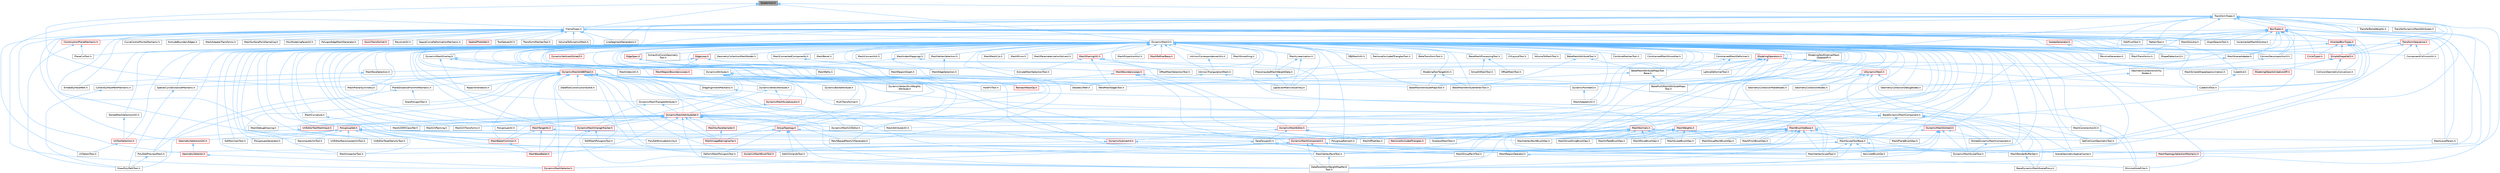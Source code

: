 digraph "Quaternion.h"
{
 // INTERACTIVE_SVG=YES
 // LATEX_PDF_SIZE
  bgcolor="transparent";
  edge [fontname=Helvetica,fontsize=10,labelfontname=Helvetica,labelfontsize=10];
  node [fontname=Helvetica,fontsize=10,shape=box,height=0.2,width=0.4];
  Node1 [id="Node000001",label="Quaternion.h",height=0.2,width=0.4,color="gray40", fillcolor="grey60", style="filled", fontcolor="black",tooltip=" "];
  Node1 -> Node2 [id="edge1_Node000001_Node000002",dir="back",color="steelblue1",style="solid",tooltip=" "];
  Node2 [id="Node000002",label="DynamicMesh3.h",height=0.2,width=0.4,color="grey40", fillcolor="white", style="filled",URL="$d5/d34/DynamicMesh3_8h.html",tooltip=" "];
  Node2 -> Node3 [id="edge2_Node000002_Node000003",dir="back",color="steelblue1",style="solid",tooltip=" "];
  Node3 [id="Node000003",label="BakeMeshAttributeMapsTool.h",height=0.2,width=0.4,color="grey40", fillcolor="white", style="filled",URL="$d8/d14/BakeMeshAttributeMapsTool_8h.html",tooltip=" "];
  Node2 -> Node4 [id="edge3_Node000002_Node000004",dir="back",color="steelblue1",style="solid",tooltip=" "];
  Node4 [id="Node000004",label="BakeMeshAttributeMapsTool\lBase.h",height=0.2,width=0.4,color="grey40", fillcolor="white", style="filled",URL="$dc/d68/BakeMeshAttributeMapsToolBase_8h.html",tooltip=" "];
  Node4 -> Node3 [id="edge4_Node000004_Node000003",dir="back",color="steelblue1",style="solid",tooltip=" "];
  Node4 -> Node5 [id="edge5_Node000004_Node000005",dir="back",color="steelblue1",style="solid",tooltip=" "];
  Node5 [id="Node000005",label="BakeMultiMeshAttributeMaps\lTool.h",height=0.2,width=0.4,color="grey40", fillcolor="white", style="filled",URL="$d7/d65/BakeMultiMeshAttributeMapsTool_8h.html",tooltip=" "];
  Node2 -> Node6 [id="edge6_Node000002_Node000006",dir="back",color="steelblue1",style="solid",tooltip=" "];
  Node6 [id="Node000006",label="BakeMeshAttributeTool.h",height=0.2,width=0.4,color="grey40", fillcolor="white", style="filled",URL="$d0/d82/BakeMeshAttributeTool_8h.html",tooltip=" "];
  Node6 -> Node4 [id="edge7_Node000006_Node000004",dir="back",color="steelblue1",style="solid",tooltip=" "];
  Node6 -> Node7 [id="edge8_Node000006_Node000007",dir="back",color="steelblue1",style="solid",tooltip=" "];
  Node7 [id="Node000007",label="BakeMeshAttributeVertexTool.h",height=0.2,width=0.4,color="grey40", fillcolor="white", style="filled",URL="$d6/d76/BakeMeshAttributeVertexTool_8h.html",tooltip=" "];
  Node2 -> Node7 [id="edge9_Node000002_Node000007",dir="back",color="steelblue1",style="solid",tooltip=" "];
  Node2 -> Node5 [id="edge10_Node000002_Node000005",dir="back",color="steelblue1",style="solid",tooltip=" "];
  Node2 -> Node8 [id="edge11_Node000002_Node000008",dir="back",color="steelblue1",style="solid",tooltip=" "];
  Node8 [id="Node000008",label="BakeTransformTool.h",height=0.2,width=0.4,color="grey40", fillcolor="white", style="filled",URL="$dc/d39/BakeTransformTool_8h.html",tooltip=" "];
  Node2 -> Node9 [id="edge12_Node000002_Node000009",dir="back",color="steelblue1",style="solid",tooltip=" "];
  Node9 [id="Node000009",label="BaseDynamicMeshComponent.h",height=0.2,width=0.4,color="grey40", fillcolor="white", style="filled",URL="$d3/df4/BaseDynamicMeshComponent_8h.html",tooltip=" "];
  Node9 -> Node10 [id="edge13_Node000009_Node000010",dir="back",color="steelblue1",style="solid",tooltip=" "];
  Node10 [id="Node000010",label="BaseDynamicMeshSceneProxy.h",height=0.2,width=0.4,color="grey40", fillcolor="white", style="filled",URL="$d2/dee/BaseDynamicMeshSceneProxy_8h.html",tooltip=" "];
  Node9 -> Node11 [id="edge14_Node000009_Node000011",dir="back",color="steelblue1",style="solid",tooltip=" "];
  Node11 [id="Node000011",label="DynamicMeshComponent.h",height=0.2,width=0.4,color="red", fillcolor="#FFF0F0", style="filled",URL="$d8/d66/DynamicMeshComponent_8h.html",tooltip=" "];
  Node11 -> Node12 [id="edge15_Node000011_Node000012",dir="back",color="steelblue1",style="solid",tooltip=" "];
  Node12 [id="Node000012",label="DataflowEditorWeightMapPaint\lTool.h",height=0.2,width=0.4,color="grey40", fillcolor="white", style="filled",URL="$db/d46/DataflowEditorWeightMapPaintTool_8h.html",tooltip=" "];
  Node11 -> Node13 [id="edge16_Node000011_Node000013",dir="back",color="steelblue1",style="solid",tooltip=" "];
  Node13 [id="Node000013",label="DeformMeshPolygonsTool.h",height=0.2,width=0.4,color="grey40", fillcolor="white", style="filled",URL="$db/d72/DeformMeshPolygonsTool_8h.html",tooltip=" "];
  Node11 -> Node15 [id="edge17_Node000011_Node000015",dir="back",color="steelblue1",style="solid",tooltip=" "];
  Node15 [id="Node000015",label="DynamicMeshBrushTool.h",height=0.2,width=0.4,color="red", fillcolor="#FFF0F0", style="filled",URL="$da/d04/DynamicMeshBrushTool_8h.html",tooltip=" "];
  Node11 -> Node19 [id="edge18_Node000011_Node000019",dir="back",color="steelblue1",style="solid",tooltip=" "];
  Node19 [id="Node000019",label="DynamicMeshSelector.h",height=0.2,width=0.4,color="red", fillcolor="#FFF0F0", style="filled",URL="$dc/d01/DynamicMeshSelector_8h.html",tooltip=" "];
  Node11 -> Node21 [id="edge19_Node000011_Node000021",dir="back",color="steelblue1",style="solid",tooltip=" "];
  Node21 [id="Node000021",label="EditUVIslandsTool.h",height=0.2,width=0.4,color="grey40", fillcolor="white", style="filled",URL="$d0/de4/EditUVIslandsTool_8h.html",tooltip=" "];
  Node11 -> Node22 [id="edge20_Node000011_Node000022",dir="back",color="steelblue1",style="solid",tooltip=" "];
  Node22 [id="Node000022",label="MeshGroupPaintTool.h",height=0.2,width=0.4,color="grey40", fillcolor="white", style="filled",URL="$dd/d04/MeshGroupPaintTool_8h.html",tooltip=" "];
  Node11 -> Node23 [id="edge21_Node000011_Node000023",dir="back",color="steelblue1",style="solid",tooltip=" "];
  Node23 [id="Node000023",label="MeshRenderBufferSet.h",height=0.2,width=0.4,color="grey40", fillcolor="white", style="filled",URL="$de/dc2/MeshRenderBufferSet_8h.html",tooltip=" "];
  Node23 -> Node10 [id="edge22_Node000023_Node000010",dir="back",color="steelblue1",style="solid",tooltip=" "];
  Node11 -> Node25 [id="edge23_Node000011_Node000025",dir="back",color="steelblue1",style="solid",tooltip=" "];
  Node25 [id="Node000025",label="MeshTopologySelectionMechanic.h",height=0.2,width=0.4,color="red", fillcolor="#FFF0F0", style="filled",URL="$d5/d15/MeshTopologySelectionMechanic_8h.html",tooltip=" "];
  Node11 -> Node28 [id="edge24_Node000011_Node000028",dir="back",color="steelblue1",style="solid",tooltip=" "];
  Node28 [id="Node000028",label="MeshVertexPaintTool.h",height=0.2,width=0.4,color="grey40", fillcolor="white", style="filled",URL="$db/d74/MeshVertexPaintTool_8h.html",tooltip=" "];
  Node28 -> Node12 [id="edge25_Node000028_Node000012",dir="back",color="steelblue1",style="solid",tooltip=" "];
  Node11 -> Node29 [id="edge26_Node000011_Node000029",dir="back",color="steelblue1",style="solid",tooltip=" "];
  Node29 [id="Node000029",label="MeshVertexSculptTool.h",height=0.2,width=0.4,color="grey40", fillcolor="white", style="filled",URL="$dc/da6/MeshVertexSculptTool_8h.html",tooltip=" "];
  Node11 -> Node76 [id="edge27_Node000011_Node000076",dir="back",color="steelblue1",style="solid",tooltip=" "];
  Node76 [id="Node000076",label="SceneGeometrySpatialCache.h",height=0.2,width=0.4,color="grey40", fillcolor="white", style="filled",URL="$d6/d6f/SceneGeometrySpatialCache_8h.html",tooltip=" "];
  Node9 -> Node23 [id="edge28_Node000009_Node000023",dir="back",color="steelblue1",style="solid",tooltip=" "];
  Node9 -> Node77 [id="edge29_Node000009_Node000077",dir="back",color="steelblue1",style="solid",tooltip=" "];
  Node77 [id="Node000077",label="MeshSculptToolBase.h",height=0.2,width=0.4,color="grey40", fillcolor="white", style="filled",URL="$d8/d2a/MeshSculptToolBase_8h.html",tooltip=" "];
  Node77 -> Node12 [id="edge30_Node000077_Node000012",dir="back",color="steelblue1",style="solid",tooltip=" "];
  Node77 -> Node78 [id="edge31_Node000077_Node000078",dir="back",color="steelblue1",style="solid",tooltip=" "];
  Node78 [id="Node000078",label="DynamicMeshSculptTool.h",height=0.2,width=0.4,color="grey40", fillcolor="white", style="filled",URL="$d6/d16/DynamicMeshSculptTool_8h.html",tooltip=" "];
  Node77 -> Node79 [id="edge32_Node000077_Node000079",dir="back",color="steelblue1",style="solid",tooltip=" "];
  Node79 [id="Node000079",label="KelvinletBrushOp.h",height=0.2,width=0.4,color="grey40", fillcolor="white", style="filled",URL="$d9/d5c/KelvinletBrushOp_8h.html",tooltip=" "];
  Node77 -> Node22 [id="edge33_Node000077_Node000022",dir="back",color="steelblue1",style="solid",tooltip=" "];
  Node77 -> Node28 [id="edge34_Node000077_Node000028",dir="back",color="steelblue1",style="solid",tooltip=" "];
  Node77 -> Node29 [id="edge35_Node000077_Node000029",dir="back",color="steelblue1",style="solid",tooltip=" "];
  Node9 -> Node80 [id="edge36_Node000009_Node000080",dir="back",color="steelblue1",style="solid",tooltip=" "];
  Node80 [id="Node000080",label="OctreeDynamicMeshComponent.h",height=0.2,width=0.4,color="grey40", fillcolor="white", style="filled",URL="$d9/d19/OctreeDynamicMeshComponent_8h.html",tooltip=" "];
  Node80 -> Node78 [id="edge37_Node000080_Node000078",dir="back",color="steelblue1",style="solid",tooltip=" "];
  Node9 -> Node81 [id="edge38_Node000009_Node000081",dir="back",color="steelblue1",style="solid",tooltip=" "];
  Node81 [id="Node000081",label="UVEditorToolMeshInput.h",height=0.2,width=0.4,color="red", fillcolor="#FFF0F0", style="filled",URL="$d2/de6/UVEditorToolMeshInput_8h.html",tooltip=" "];
  Node81 -> Node87 [id="edge39_Node000081_Node000087",dir="back",color="steelblue1",style="solid",tooltip=" "];
  Node87 [id="Node000087",label="UVToolSelection.h",height=0.2,width=0.4,color="red", fillcolor="#FFF0F0", style="filled",URL="$dc/db4/UVToolSelection_8h.html",tooltip=" "];
  Node87 -> Node91 [id="edge40_Node000087_Node000091",dir="back",color="steelblue1",style="solid",tooltip=" "];
  Node91 [id="Node000091",label="UVSelectTool.h",height=0.2,width=0.4,color="grey40", fillcolor="white", style="filled",URL="$de/d40/UVSelectTool_8h.html",tooltip=" "];
  Node2 -> Node49 [id="edge41_Node000002_Node000049",dir="back",color="steelblue1",style="solid",tooltip=" "];
  Node49 [id="Node000049",label="BaseMeshProcessingTool.h",height=0.2,width=0.4,color="grey40", fillcolor="white", style="filled",URL="$d4/d77/BaseMeshProcessingTool_8h.html",tooltip=" "];
  Node49 -> Node50 [id="edge42_Node000049_Node000050",dir="back",color="steelblue1",style="solid",tooltip=" "];
  Node50 [id="Node000050",label="OffsetMeshTool.h",height=0.2,width=0.4,color="grey40", fillcolor="white", style="filled",URL="$da/d01/OffsetMeshTool_8h.html",tooltip=" "];
  Node49 -> Node51 [id="edge43_Node000049_Node000051",dir="back",color="steelblue1",style="solid",tooltip=" "];
  Node51 [id="Node000051",label="SmoothMeshTool.h",height=0.2,width=0.4,color="grey40", fillcolor="white", style="filled",URL="$da/da9/SmoothMeshTool_8h.html",tooltip=" "];
  Node2 -> Node94 [id="edge44_Node000002_Node000094",dir="back",color="steelblue1",style="solid",tooltip=" "];
  Node94 [id="Node000094",label="CollectSurfacePathMechanic.h",height=0.2,width=0.4,color="grey40", fillcolor="white", style="filled",URL="$d5/dd0/CollectSurfacePathMechanic_8h.html",tooltip=" "];
  Node94 -> Node71 [id="edge45_Node000094_Node000071",dir="back",color="steelblue1",style="solid",tooltip=" "];
  Node71 [id="Node000071",label="DrawPolyPathTool.h",height=0.2,width=0.4,color="grey40", fillcolor="white", style="filled",URL="$dc/d3e/DrawPolyPathTool_8h.html",tooltip=" "];
  Node2 -> Node95 [id="edge46_Node000002_Node000095",dir="back",color="steelblue1",style="solid",tooltip=" "];
  Node95 [id="Node000095",label="CollisionGeometryConversion.h",height=0.2,width=0.4,color="grey40", fillcolor="white", style="filled",URL="$df/d0d/CollisionGeometryConversion_8h.html",tooltip=" "];
  Node2 -> Node43 [id="edge47_Node000002_Node000043",dir="back",color="steelblue1",style="solid",tooltip=" "];
  Node43 [id="Node000043",label="CombineMeshesTool.h",height=0.2,width=0.4,color="grey40", fillcolor="white", style="filled",URL="$dd/da3/CombineMeshesTool_8h.html",tooltip=" "];
  Node2 -> Node96 [id="edge48_Node000002_Node000096",dir="back",color="steelblue1",style="solid",tooltip=" "];
  Node96 [id="Node000096",label="ComponentCollisionUtil.h",height=0.2,width=0.4,color="grey40", fillcolor="white", style="filled",URL="$d9/d1c/ComponentCollisionUtil_8h.html",tooltip=" "];
  Node2 -> Node97 [id="edge49_Node000002_Node000097",dir="back",color="steelblue1",style="solid",tooltip=" "];
  Node97 [id="Node000097",label="ConstrainedMeshDeformer.h",height=0.2,width=0.4,color="grey40", fillcolor="white", style="filled",URL="$df/ddf/ConstrainedMeshDeformer_8h.html",tooltip=" "];
  Node97 -> Node98 [id="edge50_Node000097_Node000098",dir="back",color="steelblue1",style="solid",tooltip=" "];
  Node98 [id="Node000098",label="LatticeDeformerTool.h",height=0.2,width=0.4,color="grey40", fillcolor="white", style="filled",URL="$db/d83/LatticeDeformerTool_8h.html",tooltip=" "];
  Node97 -> Node99 [id="edge51_Node000097_Node000099",dir="back",color="steelblue1",style="solid",tooltip=" "];
  Node99 [id="Node000099",label="MeshOffsetOps.h",height=0.2,width=0.4,color="grey40", fillcolor="white", style="filled",URL="$da/d6c/MeshOffsetOps_8h.html",tooltip=" "];
  Node2 -> Node100 [id="edge52_Node000002_Node000100",dir="back",color="steelblue1",style="solid",tooltip=" "];
  Node100 [id="Node000100",label="ConstrainedMeshSmoother.h",height=0.2,width=0.4,color="grey40", fillcolor="white", style="filled",URL="$d7/d9e/ConstrainedMeshSmoother_8h.html",tooltip=" "];
  Node2 -> Node101 [id="edge53_Node000002_Node000101",dir="back",color="steelblue1",style="solid",tooltip=" "];
  Node101 [id="Node000101",label="ConvexDecomposition3.h",height=0.2,width=0.4,color="grey40", fillcolor="white", style="filled",URL="$d4/d2b/ConvexDecomposition3_8h.html",tooltip=" "];
  Node101 -> Node102 [id="edge54_Node000101_Node000102",dir="back",color="steelblue1",style="solid",tooltip=" "];
  Node102 [id="Node000102",label="GeometryCollectionUtility\lNodes.h",height=0.2,width=0.4,color="grey40", fillcolor="white", style="filled",URL="$d7/da4/GeometryCollectionUtilityNodes_8h.html",tooltip=" "];
  Node102 -> Node103 [id="edge55_Node000102_Node000103",dir="back",color="steelblue1",style="solid",tooltip=" "];
  Node103 [id="Node000103",label="GeometryCollectionDebugNodes.h",height=0.2,width=0.4,color="grey40", fillcolor="white", style="filled",URL="$dd/d38/GeometryCollectionDebugNodes_8h.html",tooltip=" "];
  Node2 -> Node52 [id="edge56_Node000002_Node000052",dir="back",color="steelblue1",style="solid",tooltip=" "];
  Node52 [id="Node000052",label="DisplaceMeshTool.h",height=0.2,width=0.4,color="grey40", fillcolor="white", style="filled",URL="$da/d28/DisplaceMeshTool_8h.html",tooltip=" "];
  Node2 -> Node104 [id="edge57_Node000002_Node000104",dir="back",color="steelblue1",style="solid",tooltip=" "];
  Node104 [id="Node000104",label="DynamicAttribute.h",height=0.2,width=0.4,color="grey40", fillcolor="white", style="filled",URL="$d8/db1/DynamicAttribute_8h.html",tooltip=" "];
  Node104 -> Node105 [id="edge58_Node000104_Node000105",dir="back",color="steelblue1",style="solid",tooltip=" "];
  Node105 [id="Node000105",label="DynamicBoneAttribute.h",height=0.2,width=0.4,color="grey40", fillcolor="white", style="filled",URL="$d7/d41/DynamicBoneAttribute_8h.html",tooltip=" "];
  Node104 -> Node106 [id="edge59_Node000104_Node000106",dir="back",color="steelblue1",style="solid",tooltip=" "];
  Node106 [id="Node000106",label="DynamicMeshAttributeSet.h",height=0.2,width=0.4,color="red", fillcolor="#FFF0F0", style="filled",URL="$d1/d88/DynamicMeshAttributeSet_8h.html",tooltip=" "];
  Node106 -> Node12 [id="edge60_Node000106_Node000012",dir="back",color="steelblue1",style="solid",tooltip=" "];
  Node106 -> Node107 [id="edge61_Node000106_Node000107",dir="back",color="steelblue1",style="solid",tooltip=" "];
  Node107 [id="Node000107",label="DynamicMeshChangeTracker.h",height=0.2,width=0.4,color="red", fillcolor="#FFF0F0", style="filled",URL="$dd/df0/DynamicMeshChangeTracker_8h.html",tooltip=" "];
  Node107 -> Node12 [id="edge62_Node000107_Node000012",dir="back",color="steelblue1",style="solid",tooltip=" "];
  Node107 -> Node19 [id="edge63_Node000107_Node000019",dir="back",color="steelblue1",style="solid",tooltip=" "];
  Node107 -> Node108 [id="edge64_Node000107_Node000108",dir="back",color="steelblue1",style="solid",tooltip=" "];
  Node108 [id="Node000108",label="EditMeshPolygonsTool.h",height=0.2,width=0.4,color="grey40", fillcolor="white", style="filled",URL="$d5/d72/EditMeshPolygonsTool_8h.html",tooltip=" "];
  Node106 -> Node121 [id="edge65_Node000106_Node000121",dir="back",color="steelblue1",style="solid",tooltip=" "];
  Node121 [id="Node000121",label="DynamicMeshEditor.h",height=0.2,width=0.4,color="red", fillcolor="#FFF0F0", style="filled",URL="$d2/db3/DynamicMeshEditor_8h.html",tooltip=" "];
  Node121 -> Node122 [id="edge66_Node000121_Node000122",dir="back",color="steelblue1",style="solid",tooltip=" "];
  Node122 [id="Node000122",label="DynamicSubmesh3.h",height=0.2,width=0.4,color="red", fillcolor="#FFF0F0", style="filled",URL="$df/d5e/DynamicSubmesh3_8h.html",tooltip=" "];
  Node122 -> Node123 [id="edge67_Node000122_Node000123",dir="back",color="steelblue1",style="solid",tooltip=" "];
  Node123 [id="Node000123",label="MeshRegionOperator.h",height=0.2,width=0.4,color="grey40", fillcolor="white", style="filled",URL="$db/d2c/MeshRegionOperator_8h.html",tooltip=" "];
  Node123 -> Node124 [id="edge68_Node000123_Node000124",dir="back",color="steelblue1",style="solid",tooltip=" "];
  Node124 [id="Node000124",label="MinimalHoleFiller.h",height=0.2,width=0.4,color="grey40", fillcolor="white", style="filled",URL="$dc/d8e/MinimalHoleFiller_8h.html",tooltip=" "];
  Node122 -> Node70 [id="edge69_Node000122_Node000070",dir="back",color="steelblue1",style="solid",tooltip=" "];
  Node70 [id="Node000070",label="PolyEditPreviewMesh.h",height=0.2,width=0.4,color="grey40", fillcolor="white", style="filled",URL="$d2/de8/PolyEditPreviewMesh_8h.html",tooltip=" "];
  Node70 -> Node71 [id="edge70_Node000070_Node000071",dir="back",color="steelblue1",style="solid",tooltip=" "];
  Node121 -> Node128 [id="edge71_Node000121_Node000128",dir="back",color="steelblue1",style="solid",tooltip=" "];
  Node128 [id="Node000128",label="FaceGroupUtil.h",height=0.2,width=0.4,color="grey40", fillcolor="white", style="filled",URL="$d6/d29/FaceGroupUtil_8h.html",tooltip=" "];
  Node128 -> Node22 [id="edge72_Node000128_Node000022",dir="back",color="steelblue1",style="solid",tooltip=" "];
  Node128 -> Node35 [id="edge73_Node000128_Node000035",dir="back",color="steelblue1",style="solid",tooltip=" "];
  Node35 [id="Node000035",label="MeshInspectorTool.h",height=0.2,width=0.4,color="grey40", fillcolor="white", style="filled",URL="$de/da1/MeshInspectorTool_8h.html",tooltip=" "];
  Node128 -> Node123 [id="edge74_Node000128_Node000123",dir="back",color="steelblue1",style="solid",tooltip=" "];
  Node128 -> Node28 [id="edge75_Node000128_Node000028",dir="back",color="steelblue1",style="solid",tooltip=" "];
  Node121 -> Node99 [id="edge76_Node000121_Node000099",dir="back",color="steelblue1",style="solid",tooltip=" "];
  Node121 -> Node132 [id="edge77_Node000121_Node000132",dir="back",color="steelblue1",style="solid",tooltip=" "];
  Node132 [id="Node000132",label="RemoveOccludedTriangles.h",height=0.2,width=0.4,color="red", fillcolor="#FFF0F0", style="filled",URL="$dc/d7b/RemoveOccludedTriangles_8h.html",tooltip=" "];
  Node106 -> Node134 [id="edge78_Node000106_Node000134",dir="back",color="steelblue1",style="solid",tooltip=" "];
  Node134 [id="Node000134",label="DynamicMeshUVEditor.h",height=0.2,width=0.4,color="grey40", fillcolor="white", style="filled",URL="$d9/d1e/DynamicMeshUVEditor_8h.html",tooltip=" "];
  Node106 -> Node136 [id="edge79_Node000106_Node000136",dir="back",color="steelblue1",style="solid",tooltip=" "];
  Node136 [id="Node000136",label="GroupTopology.h",height=0.2,width=0.4,color="red", fillcolor="#FFF0F0", style="filled",URL="$d3/d84/GroupTopology_8h.html",tooltip=" "];
  Node136 -> Node12 [id="edge80_Node000136_Node000012",dir="back",color="steelblue1",style="solid",tooltip=" "];
  Node136 -> Node13 [id="edge81_Node000136_Node000013",dir="back",color="steelblue1",style="solid",tooltip=" "];
  Node136 -> Node21 [id="edge82_Node000136_Node000021",dir="back",color="steelblue1",style="solid",tooltip=" "];
  Node136 -> Node144 [id="edge83_Node000136_Node000144",dir="back",color="steelblue1",style="solid",tooltip=" "];
  Node144 [id="Node000144",label="PolyEditExtrudeActivity.h",height=0.2,width=0.4,color="grey40", fillcolor="white", style="filled",URL="$db/d72/PolyEditExtrudeActivity_8h.html",tooltip=" "];
  Node136 -> Node145 [id="edge84_Node000136_Node000145",dir="back",color="steelblue1",style="solid",tooltip=" "];
  Node145 [id="Node000145",label="PolygroupRemesh.h",height=0.2,width=0.4,color="grey40", fillcolor="white", style="filled",URL="$d7/df6/PolygroupRemesh_8h.html",tooltip=" "];
  Node106 -> Node146 [id="edge85_Node000106_Node000146",dir="back",color="steelblue1",style="solid",tooltip=" "];
  Node146 [id="Node000146",label="MeshAttributeUtil.h",height=0.2,width=0.4,color="grey40", fillcolor="white", style="filled",URL="$d6/db6/MeshAttributeUtil_8h.html",tooltip=" "];
  Node106 -> Node147 [id="edge86_Node000106_Node000147",dir="back",color="steelblue1",style="solid",tooltip=" "];
  Node147 [id="Node000147",label="MeshBakerCommon.h",height=0.2,width=0.4,color="red", fillcolor="#FFF0F0", style="filled",URL="$d9/d92/MeshBakerCommon_8h.html",tooltip=" "];
  Node147 -> Node148 [id="edge87_Node000147_Node000148",dir="back",color="steelblue1",style="solid",tooltip=" "];
  Node148 [id="Node000148",label="MeshBaseBaker.h",height=0.2,width=0.4,color="red", fillcolor="#FFF0F0", style="filled",URL="$d7/ddc/MeshBaseBaker_8h.html",tooltip=" "];
  Node106 -> Node148 [id="edge88_Node000106_Node000148",dir="back",color="steelblue1",style="solid",tooltip=" "];
  Node106 -> Node157 [id="edge89_Node000106_Node000157",dir="back",color="steelblue1",style="solid",tooltip=" "];
  Node157 [id="Node000157",label="MeshConstraintsUtil.h",height=0.2,width=0.4,color="grey40", fillcolor="white", style="filled",URL="$d6/d05/MeshConstraintsUtil_8h.html",tooltip=" "];
  Node157 -> Node124 [id="edge90_Node000157_Node000124",dir="back",color="steelblue1",style="solid",tooltip=" "];
  Node106 -> Node158 [id="edge91_Node000106_Node000158",dir="back",color="steelblue1",style="solid",tooltip=" "];
  Node158 [id="Node000158",label="MeshDebugDrawing.h",height=0.2,width=0.4,color="grey40", fillcolor="white", style="filled",URL="$db/d5c/MeshDebugDrawing_8h.html",tooltip=" "];
  Node106 -> Node160 [id="edge92_Node000106_Node000160",dir="back",color="steelblue1",style="solid",tooltip=" "];
  Node160 [id="Node000160",label="MeshImageBakingCache.h",height=0.2,width=0.4,color="red", fillcolor="#FFF0F0", style="filled",URL="$dd/d09/MeshImageBakingCache_8h.html",tooltip=" "];
  Node106 -> Node168 [id="edge93_Node000106_Node000168",dir="back",color="steelblue1",style="solid",tooltip=" "];
  Node168 [id="Node000168",label="MeshNormals.h",height=0.2,width=0.4,color="red", fillcolor="#FFF0F0", style="filled",URL="$d2/d57/MeshNormals_8h.html",tooltip=" "];
  Node168 -> Node12 [id="edge94_Node000168_Node000012",dir="back",color="steelblue1",style="solid",tooltip=" "];
  Node168 -> Node52 [id="edge95_Node000168_Node000052",dir="back",color="steelblue1",style="solid",tooltip=" "];
  Node168 -> Node78 [id="edge96_Node000168_Node000078",dir="back",color="steelblue1",style="solid",tooltip=" "];
  Node168 -> Node22 [id="edge97_Node000168_Node000022",dir="back",color="steelblue1",style="solid",tooltip=" "];
  Node168 -> Node170 [id="edge98_Node000168_Node000170",dir="back",color="steelblue1",style="solid",tooltip=" "];
  Node170 [id="Node000170",label="MeshInflateBrushOps.h",height=0.2,width=0.4,color="grey40", fillcolor="white", style="filled",URL="$d7/d16/MeshInflateBrushOps_8h.html",tooltip=" "];
  Node168 -> Node171 [id="edge99_Node000168_Node000171",dir="back",color="steelblue1",style="solid",tooltip=" "];
  Node171 [id="Node000171",label="MeshLocalParam.h",height=0.2,width=0.4,color="grey40", fillcolor="white", style="filled",URL="$dd/d00/MeshLocalParam_8h.html",tooltip=" "];
  Node168 -> Node172 [id="edge100_Node000168_Node000172",dir="back",color="steelblue1",style="solid",tooltip=" "];
  Node172 [id="Node000172",label="MeshMoveBrushOps.h",height=0.2,width=0.4,color="grey40", fillcolor="white", style="filled",URL="$dd/dcb/MeshMoveBrushOps_8h.html",tooltip=" "];
  Node168 -> Node99 [id="edge101_Node000168_Node000099",dir="back",color="steelblue1",style="solid",tooltip=" "];
  Node168 -> Node123 [id="edge102_Node000168_Node000123",dir="back",color="steelblue1",style="solid",tooltip=" "];
  Node168 -> Node173 [id="edge103_Node000168_Node000173",dir="back",color="steelblue1",style="solid",tooltip=" "];
  Node173 [id="Node000173",label="MeshSculptBrushOps.h",height=0.2,width=0.4,color="grey40", fillcolor="white", style="filled",URL="$d1/dc9/MeshSculptBrushOps_8h.html",tooltip=" "];
  Node168 -> Node175 [id="edge104_Node000168_Node000175",dir="back",color="steelblue1",style="solid",tooltip=" "];
  Node175 [id="Node000175",label="MeshSmoothingBrushOps.h",height=0.2,width=0.4,color="grey40", fillcolor="white", style="filled",URL="$dd/d1d/MeshSmoothingBrushOps_8h.html",tooltip=" "];
  Node168 -> Node28 [id="edge105_Node000168_Node000028",dir="back",color="steelblue1",style="solid",tooltip=" "];
  Node168 -> Node29 [id="edge106_Node000168_Node000029",dir="back",color="steelblue1",style="solid",tooltip=" "];
  Node168 -> Node145 [id="edge107_Node000168_Node000145",dir="back",color="steelblue1",style="solid",tooltip=" "];
  Node168 -> Node132 [id="edge108_Node000168_Node000132",dir="back",color="steelblue1",style="solid",tooltip=" "];
  Node106 -> Node23 [id="edge109_Node000106_Node000023",dir="back",color="steelblue1",style="solid",tooltip=" "];
  Node106 -> Node177 [id="edge110_Node000106_Node000177",dir="back",color="steelblue1",style="solid",tooltip=" "];
  Node177 [id="Node000177",label="MeshSurfaceSampler.h",height=0.2,width=0.4,color="red", fillcolor="#FFF0F0", style="filled",URL="$de/d0c/MeshSurfaceSampler_8h.html",tooltip=" "];
  Node177 -> Node160 [id="edge111_Node000177_Node000160",dir="back",color="steelblue1",style="solid",tooltip=" "];
  Node106 -> Node183 [id="edge112_Node000106_Node000183",dir="back",color="steelblue1",style="solid",tooltip=" "];
  Node183 [id="Node000183",label="MeshTangents.h",height=0.2,width=0.4,color="red", fillcolor="#FFF0F0", style="filled",URL="$d3/d56/MeshTangents_8h.html",tooltip=" "];
  Node183 -> Node11 [id="edge113_Node000183_Node000011",dir="back",color="steelblue1",style="solid",tooltip=" "];
  Node183 -> Node147 [id="edge114_Node000183_Node000147",dir="back",color="steelblue1",style="solid",tooltip=" "];
  Node183 -> Node148 [id="edge115_Node000183_Node000148",dir="back",color="steelblue1",style="solid",tooltip=" "];
  Node106 -> Node184 [id="edge116_Node000106_Node000184",dir="back",color="steelblue1",style="solid",tooltip=" "];
  Node184 [id="Node000184",label="MeshUDIMClassifier.h",height=0.2,width=0.4,color="grey40", fillcolor="white", style="filled",URL="$da/daf/MeshUDIMClassifier_8h.html",tooltip=" "];
  Node106 -> Node185 [id="edge117_Node000106_Node000185",dir="back",color="steelblue1",style="solid",tooltip=" "];
  Node185 [id="Node000185",label="MeshUVPacking.h",height=0.2,width=0.4,color="grey40", fillcolor="white", style="filled",URL="$d5/d78/MeshUVPacking_8h.html",tooltip=" "];
  Node106 -> Node186 [id="edge118_Node000106_Node000186",dir="back",color="steelblue1",style="solid",tooltip=" "];
  Node186 [id="Node000186",label="MeshUVTransforms.h",height=0.2,width=0.4,color="grey40", fillcolor="white", style="filled",URL="$dc/db6/MeshUVTransforms_8h.html",tooltip=" "];
  Node106 -> Node187 [id="edge119_Node000106_Node000187",dir="back",color="steelblue1",style="solid",tooltip=" "];
  Node187 [id="Node000187",label="MeshVertexPaintBrushOps.h",height=0.2,width=0.4,color="grey40", fillcolor="white", style="filled",URL="$df/d5b/MeshVertexPaintBrushOps_8h.html",tooltip=" "];
  Node106 -> Node188 [id="edge120_Node000106_Node000188",dir="back",color="steelblue1",style="solid",tooltip=" "];
  Node188 [id="Node000188",label="PatchBasedMeshUVGenerator.h",height=0.2,width=0.4,color="grey40", fillcolor="white", style="filled",URL="$df/df3/PatchBasedMeshUVGenerator_8h.html",tooltip=" "];
  Node106 -> Node190 [id="edge121_Node000106_Node000190",dir="back",color="steelblue1",style="solid",tooltip=" "];
  Node190 [id="Node000190",label="PolygroupSet.h",height=0.2,width=0.4,color="red", fillcolor="#FFF0F0", style="filled",URL="$de/dbc/PolygroupSet_8h.html",tooltip=" "];
  Node190 -> Node54 [id="edge122_Node000190_Node000054",dir="back",color="steelblue1",style="solid",tooltip=" "];
  Node54 [id="Node000054",label="EditNormalsTool.h",height=0.2,width=0.4,color="grey40", fillcolor="white", style="filled",URL="$de/d53/EditNormalsTool_8h.html",tooltip=" "];
  Node190 -> Node128 [id="edge123_Node000190_Node000128",dir="back",color="steelblue1",style="solid",tooltip=" "];
  Node190 -> Node192 [id="edge124_Node000190_Node000192",dir="back",color="steelblue1",style="solid",tooltip=" "];
  Node192 [id="Node000192",label="GeometrySelectionUtil.h",height=0.2,width=0.4,color="red", fillcolor="#FFF0F0", style="filled",URL="$d2/da0/GeometrySelectionUtil_8h.html",tooltip=" "];
  Node192 -> Node193 [id="edge125_Node000192_Node000193",dir="back",color="steelblue1",style="solid",tooltip=" "];
  Node193 [id="Node000193",label="GeometrySelector.h",height=0.2,width=0.4,color="red", fillcolor="#FFF0F0", style="filled",URL="$d5/d67/GeometrySelector_8h.html",tooltip=" "];
  Node193 -> Node19 [id="edge126_Node000193_Node000019",dir="back",color="steelblue1",style="solid",tooltip=" "];
  Node190 -> Node22 [id="edge127_Node000190_Node000022",dir="back",color="steelblue1",style="solid",tooltip=" "];
  Node190 -> Node35 [id="edge128_Node000190_Node000035",dir="back",color="steelblue1",style="solid",tooltip=" "];
  Node190 -> Node28 [id="edge129_Node000190_Node000028",dir="back",color="steelblue1",style="solid",tooltip=" "];
  Node190 -> Node29 [id="edge130_Node000190_Node000029",dir="back",color="steelblue1",style="solid",tooltip=" "];
  Node190 -> Node188 [id="edge131_Node000190_Node000188",dir="back",color="steelblue1",style="solid",tooltip=" "];
  Node190 -> Node203 [id="edge132_Node000190_Node000203",dir="back",color="steelblue1",style="solid",tooltip=" "];
  Node203 [id="Node000203",label="PolygroupsGenerator.h",height=0.2,width=0.4,color="grey40", fillcolor="white", style="filled",URL="$d4/d71/PolygroupsGenerator_8h.html",tooltip=" "];
  Node190 -> Node60 [id="edge133_Node000190_Node000060",dir="back",color="steelblue1",style="solid",tooltip=" "];
  Node60 [id="Node000060",label="RecomputeUVsTool.h",height=0.2,width=0.4,color="grey40", fillcolor="white", style="filled",URL="$d0/d92/RecomputeUVsTool_8h.html",tooltip=" "];
  Node190 -> Node65 [id="edge134_Node000190_Node000065",dir="back",color="steelblue1",style="solid",tooltip=" "];
  Node65 [id="Node000065",label="SetCollisionGeometryTool.h",height=0.2,width=0.4,color="grey40", fillcolor="white", style="filled",URL="$d0/de6/SetCollisionGeometryTool_8h.html",tooltip=" "];
  Node190 -> Node73 [id="edge135_Node000190_Node000073",dir="back",color="steelblue1",style="solid",tooltip=" "];
  Node73 [id="Node000073",label="UVEditorRecomputeUVsTool.h",height=0.2,width=0.4,color="grey40", fillcolor="white", style="filled",URL="$d2/db8/UVEditorRecomputeUVsTool_8h.html",tooltip=" "];
  Node190 -> Node74 [id="edge136_Node000190_Node000074",dir="back",color="steelblue1",style="solid",tooltip=" "];
  Node74 [id="Node000074",label="UVEditorTexelDensityTool.h",height=0.2,width=0.4,color="grey40", fillcolor="white", style="filled",URL="$d0/d8b/UVEditorTexelDensityTool_8h.html",tooltip=" "];
  Node106 -> Node205 [id="edge137_Node000106_Node000205",dir="back",color="steelblue1",style="solid",tooltip=" "];
  Node205 [id="Node000205",label="PolygroupUtil.h",height=0.2,width=0.4,color="grey40", fillcolor="white", style="filled",URL="$df/dde/PolygroupUtil_8h.html",tooltip=" "];
  Node106 -> Node81 [id="edge138_Node000106_Node000081",dir="back",color="steelblue1",style="solid",tooltip=" "];
  Node104 -> Node107 [id="edge139_Node000104_Node000107",dir="back",color="steelblue1",style="solid",tooltip=" "];
  Node104 -> Node210 [id="edge140_Node000104_Node000210",dir="back",color="steelblue1",style="solid",tooltip=" "];
  Node210 [id="Node000210",label="DynamicMeshSculptLayers.h",height=0.2,width=0.4,color="red", fillcolor="#FFF0F0", style="filled",URL="$da/df3/DynamicMeshSculptLayers_8h.html",tooltip=" "];
  Node210 -> Node106 [id="edge141_Node000210_Node000106",dir="back",color="steelblue1",style="solid",tooltip=" "];
  Node104 -> Node211 [id="edge142_Node000104_Node000211",dir="back",color="steelblue1",style="solid",tooltip=" "];
  Node211 [id="Node000211",label="DynamicMeshTriangleAttribute.h",height=0.2,width=0.4,color="grey40", fillcolor="white", style="filled",URL="$d0/d85/DynamicMeshTriangleAttribute_8h.html",tooltip=" "];
  Node211 -> Node106 [id="edge143_Node000211_Node000106",dir="back",color="steelblue1",style="solid",tooltip=" "];
  Node211 -> Node107 [id="edge144_Node000211_Node000107",dir="back",color="steelblue1",style="solid",tooltip=" "];
  Node104 -> Node212 [id="edge145_Node000104_Node000212",dir="back",color="steelblue1",style="solid",tooltip=" "];
  Node212 [id="Node000212",label="DynamicPointSet3.h",height=0.2,width=0.4,color="grey40", fillcolor="white", style="filled",URL="$d3/d32/DynamicPointSet3_8h.html",tooltip=" "];
  Node212 -> Node213 [id="edge146_Node000212_Node000213",dir="back",color="steelblue1",style="solid",tooltip=" "];
  Node213 [id="Node000213",label="MeshAdapterUtil.h",height=0.2,width=0.4,color="grey40", fillcolor="white", style="filled",URL="$d7/d6b/MeshAdapterUtil_8h.html",tooltip=" "];
  Node104 -> Node214 [id="edge147_Node000104_Node000214",dir="back",color="steelblue1",style="solid",tooltip=" "];
  Node214 [id="Node000214",label="DynamicVertexAttribute.h",height=0.2,width=0.4,color="grey40", fillcolor="white", style="filled",URL="$d4/de7/DynamicVertexAttribute_8h.html",tooltip=" "];
  Node214 -> Node106 [id="edge148_Node000214_Node000106",dir="back",color="steelblue1",style="solid",tooltip=" "];
  Node214 -> Node210 [id="edge149_Node000214_Node000210",dir="back",color="steelblue1",style="solid",tooltip=" "];
  Node104 -> Node215 [id="edge150_Node000104_Node000215",dir="back",color="steelblue1",style="solid",tooltip=" "];
  Node215 [id="Node000215",label="DynamicVertexSkinWeights\lAttribute.h",height=0.2,width=0.4,color="grey40", fillcolor="white", style="filled",URL="$db/d5b/DynamicVertexSkinWeightsAttribute_8h.html",tooltip=" "];
  Node2 -> Node216 [id="edge151_Node000002_Node000216",dir="back",color="steelblue1",style="solid",tooltip=" "];
  Node216 [id="Node000216",label="DynamicMeshAABBTree3.h",height=0.2,width=0.4,color="red", fillcolor="#FFF0F0", style="filled",URL="$d5/d0d/DynamicMeshAABBTree3_8h.html",tooltip=" "];
  Node216 -> Node3 [id="edge152_Node000216_Node000003",dir="back",color="steelblue1",style="solid",tooltip=" "];
  Node216 -> Node7 [id="edge153_Node000216_Node000007",dir="back",color="steelblue1",style="solid",tooltip=" "];
  Node216 -> Node94 [id="edge154_Node000216_Node000094",dir="back",color="steelblue1",style="solid",tooltip=" "];
  Node216 -> Node217 [id="edge155_Node000216_Node000217",dir="back",color="steelblue1",style="solid",tooltip=" "];
  Node217 [id="Node000217",label="CubeGridTool.h",height=0.2,width=0.4,color="grey40", fillcolor="white", style="filled",URL="$d3/d38/CubeGridTool_8h.html",tooltip=" "];
  Node216 -> Node218 [id="edge156_Node000216_Node000218",dir="back",color="steelblue1",style="solid",tooltip=" "];
  Node218 [id="Node000218",label="DataflowConstructionScene.h",height=0.2,width=0.4,color="grey40", fillcolor="white", style="filled",URL="$d7/d24/DataflowConstructionScene_8h.html",tooltip=" "];
  Node216 -> Node12 [id="edge157_Node000216_Node000012",dir="back",color="steelblue1",style="solid",tooltip=" "];
  Node216 -> Node13 [id="edge158_Node000216_Node000013",dir="back",color="steelblue1",style="solid",tooltip=" "];
  Node216 -> Node219 [id="edge159_Node000216_Node000219",dir="back",color="steelblue1",style="solid",tooltip=" "];
  Node219 [id="Node000219",label="DragAlignmentMechanic.h",height=0.2,width=0.4,color="grey40", fillcolor="white", style="filled",URL="$d1/d74/DragAlignmentMechanic_8h.html",tooltip=" "];
  Node219 -> Node220 [id="edge160_Node000219_Node000220",dir="back",color="steelblue1",style="solid",tooltip=" "];
  Node220 [id="Node000220",label="MultiTransformer.h",height=0.2,width=0.4,color="grey40", fillcolor="white", style="filled",URL="$d1/d6f/MultiTransformer_8h.html",tooltip=" "];
  Node216 -> Node34 [id="edge161_Node000216_Node000034",dir="back",color="steelblue1",style="solid",tooltip=" "];
  Node34 [id="Node000034",label="DrawPolygonTool.h",height=0.2,width=0.4,color="grey40", fillcolor="white", style="filled",URL="$d0/d15/DrawPolygonTool_8h.html",tooltip=" "];
  Node216 -> Node15 [id="edge162_Node000216_Node000015",dir="back",color="steelblue1",style="solid",tooltip=" "];
  Node216 -> Node78 [id="edge163_Node000216_Node000078",dir="back",color="steelblue1",style="solid",tooltip=" "];
  Node216 -> Node19 [id="edge164_Node000216_Node000019",dir="back",color="steelblue1",style="solid",tooltip=" "];
  Node216 -> Node134 [id="edge165_Node000216_Node000134",dir="back",color="steelblue1",style="solid",tooltip=" "];
  Node216 -> Node108 [id="edge166_Node000216_Node000108",dir="back",color="steelblue1",style="solid",tooltip=" "];
  Node216 -> Node21 [id="edge167_Node000216_Node000021",dir="back",color="steelblue1",style="solid",tooltip=" "];
  Node216 -> Node221 [id="edge168_Node000216_Node000221",dir="back",color="steelblue1",style="solid",tooltip=" "];
  Node221 [id="Node000221",label="HoleFillTool.h",height=0.2,width=0.4,color="grey40", fillcolor="white", style="filled",URL="$da/d02/HoleFillTool_8h.html",tooltip=" "];
  Node216 -> Node147 [id="edge169_Node000216_Node000147",dir="back",color="steelblue1",style="solid",tooltip=" "];
  Node216 -> Node148 [id="edge170_Node000216_Node000148",dir="back",color="steelblue1",style="solid",tooltip=" "];
  Node216 -> Node22 [id="edge171_Node000216_Node000022",dir="back",color="steelblue1",style="solid",tooltip=" "];
  Node216 -> Node160 [id="edge172_Node000216_Node000160",dir="back",color="steelblue1",style="solid",tooltip=" "];
  Node216 -> Node35 [id="edge173_Node000216_Node000035",dir="back",color="steelblue1",style="solid",tooltip=" "];
  Node216 -> Node99 [id="edge174_Node000216_Node000099",dir="back",color="steelblue1",style="solid",tooltip=" "];
  Node216 -> Node223 [id="edge175_Node000216_Node000223",dir="back",color="steelblue1",style="solid",tooltip=" "];
  Node223 [id="Node000223",label="MeshPlanarSymmetry.h",height=0.2,width=0.4,color="grey40", fillcolor="white", style="filled",URL="$d7/d1d/MeshPlanarSymmetry_8h.html",tooltip=" "];
  Node216 -> Node177 [id="edge176_Node000216_Node000177",dir="back",color="steelblue1",style="solid",tooltip=" "];
  Node216 -> Node28 [id="edge177_Node000216_Node000028",dir="back",color="steelblue1",style="solid",tooltip=" "];
  Node216 -> Node29 [id="edge178_Node000216_Node000029",dir="back",color="steelblue1",style="solid",tooltip=" "];
  Node216 -> Node224 [id="edge179_Node000216_Node000224",dir="back",color="steelblue1",style="solid",tooltip=" "];
  Node224 [id="Node000224",label="PlaneDistanceFromHitMechanic.h",height=0.2,width=0.4,color="grey40", fillcolor="white", style="filled",URL="$dc/dea/PlaneDistanceFromHitMechanic_8h.html",tooltip=" "];
  Node224 -> Node71 [id="edge180_Node000224_Node000071",dir="back",color="steelblue1",style="solid",tooltip=" "];
  Node224 -> Node34 [id="edge181_Node000224_Node000034",dir="back",color="steelblue1",style="solid",tooltip=" "];
  Node216 -> Node70 [id="edge182_Node000216_Node000070",dir="back",color="steelblue1",style="solid",tooltip=" "];
  Node216 -> Node230 [id="edge183_Node000216_Node000230",dir="back",color="steelblue1",style="solid",tooltip=" "];
  Node230 [id="Node000230",label="RemeshMeshOp.h",height=0.2,width=0.4,color="red", fillcolor="#FFF0F0", style="filled",URL="$d5/d2c/RemeshMeshOp_8h.html",tooltip=" "];
  Node216 -> Node231 [id="edge184_Node000216_Node000231",dir="back",color="steelblue1",style="solid",tooltip=" "];
  Node231 [id="Node000231",label="RepairOrientation.h",height=0.2,width=0.4,color="grey40", fillcolor="white", style="filled",URL="$dc/d47/RepairOrientation_8h.html",tooltip=" "];
  Node216 -> Node76 [id="edge185_Node000216_Node000076",dir="back",color="steelblue1",style="solid",tooltip=" "];
  Node216 -> Node232 [id="edge186_Node000216_Node000232",dir="back",color="steelblue1",style="solid",tooltip=" "];
  Node232 [id="Node000232",label="SpatialCurveDistanceMechanic.h",height=0.2,width=0.4,color="grey40", fillcolor="white", style="filled",URL="$d3/d29/SpatialCurveDistanceMechanic_8h.html",tooltip=" "];
  Node232 -> Node71 [id="edge187_Node000232_Node000071",dir="back",color="steelblue1",style="solid",tooltip=" "];
  Node216 -> Node74 [id="edge188_Node000216_Node000074",dir="back",color="steelblue1",style="solid",tooltip=" "];
  Node216 -> Node69 [id="edge189_Node000216_Node000069",dir="back",color="steelblue1",style="solid",tooltip=" "];
  Node69 [id="Node000069",label="WeldMeshEdgesTool.h",height=0.2,width=0.4,color="grey40", fillcolor="white", style="filled",URL="$d5/d6e/WeldMeshEdgesTool_8h.html",tooltip=" "];
  Node2 -> Node107 [id="edge190_Node000002_Node000107",dir="back",color="steelblue1",style="solid",tooltip=" "];
  Node2 -> Node121 [id="edge191_Node000002_Node000121",dir="back",color="steelblue1",style="solid",tooltip=" "];
  Node2 -> Node233 [id="edge192_Node000002_Node000233",dir="back",color="steelblue1",style="solid",tooltip=" "];
  Node233 [id="Node000233",label="DynamicMeshOctree3.h",height=0.2,width=0.4,color="red", fillcolor="#FFF0F0", style="filled",URL="$d8/d9f/DynamicMeshOctree3_8h.html",tooltip=" "];
  Node233 -> Node12 [id="edge193_Node000233_Node000012",dir="back",color="steelblue1",style="solid",tooltip=" "];
  Node233 -> Node78 [id="edge194_Node000233_Node000078",dir="back",color="steelblue1",style="solid",tooltip=" "];
  Node233 -> Node22 [id="edge195_Node000233_Node000022",dir="back",color="steelblue1",style="solid",tooltip=" "];
  Node233 -> Node28 [id="edge196_Node000233_Node000028",dir="back",color="steelblue1",style="solid",tooltip=" "];
  Node233 -> Node29 [id="edge197_Node000233_Node000029",dir="back",color="steelblue1",style="solid",tooltip=" "];
  Node233 -> Node80 [id="edge198_Node000233_Node000080",dir="back",color="steelblue1",style="solid",tooltip=" "];
  Node2 -> Node234 [id="edge199_Node000002_Node000234",dir="back",color="steelblue1",style="solid",tooltip=" "];
  Node234 [id="Node000234",label="DynamicMeshOverlay.h",height=0.2,width=0.4,color="grey40", fillcolor="white", style="filled",URL="$de/d26/DynamicMeshOverlay_8h.html",tooltip=" "];
  Node234 -> Node106 [id="edge200_Node000234_Node000106",dir="back",color="steelblue1",style="solid",tooltip=" "];
  Node234 -> Node107 [id="edge201_Node000234_Node000107",dir="back",color="steelblue1",style="solid",tooltip=" "];
  Node234 -> Node235 [id="edge202_Node000234_Node000235",dir="back",color="steelblue1",style="solid",tooltip=" "];
  Node235 [id="Node000235",label="MeshIndexUtil.h",height=0.2,width=0.4,color="grey40", fillcolor="white", style="filled",URL="$db/d70/MeshIndexUtil_8h.html",tooltip=" "];
  Node234 -> Node236 [id="edge203_Node000234_Node000236",dir="back",color="steelblue1",style="solid",tooltip=" "];
  Node236 [id="Node000236",label="MeshRegionBoundaryLoops.h",height=0.2,width=0.4,color="red", fillcolor="#FFF0F0", style="filled",URL="$d0/d20/MeshRegionBoundaryLoops_8h.html",tooltip=" "];
  Node2 -> Node211 [id="edge204_Node000002_Node000211",dir="back",color="steelblue1",style="solid",tooltip=" "];
  Node2 -> Node134 [id="edge205_Node000002_Node000134",dir="back",color="steelblue1",style="solid",tooltip=" "];
  Node2 -> Node122 [id="edge206_Node000002_Node000122",dir="back",color="steelblue1",style="solid",tooltip=" "];
  Node2 -> Node214 [id="edge207_Node000002_Node000214",dir="back",color="steelblue1",style="solid",tooltip=" "];
  Node2 -> Node215 [id="edge208_Node000002_Node000215",dir="back",color="steelblue1",style="solid",tooltip=" "];
  Node2 -> Node240 [id="edge209_Node000002_Node000240",dir="back",color="steelblue1",style="solid",tooltip=" "];
  Node240 [id="Node000240",label="DynamicVerticesOctree3.h",height=0.2,width=0.4,color="red", fillcolor="#FFF0F0", style="filled",URL="$df/d7e/DynamicVerticesOctree3_8h.html",tooltip=" "];
  Node2 -> Node241 [id="edge210_Node000002_Node000241",dir="back",color="steelblue1",style="solid",tooltip=" "];
  Node241 [id="Node000241",label="EdgeLoop.h",height=0.2,width=0.4,color="red", fillcolor="#FFF0F0", style="filled",URL="$d7/df0/EdgeLoop_8h.html",tooltip=" "];
  Node241 -> Node121 [id="edge211_Node000241_Node000121",dir="back",color="steelblue1",style="solid",tooltip=" "];
  Node241 -> Node242 [id="edge212_Node000241_Node000242",dir="back",color="steelblue1",style="solid",tooltip=" "];
  Node242 [id="Node000242",label="MeshBoundaryLoops.h",height=0.2,width=0.4,color="red", fillcolor="#FFF0F0", style="filled",URL="$d2/d9c/MeshBoundaryLoops_8h.html",tooltip=" "];
  Node242 -> Node221 [id="edge213_Node000242_Node000221",dir="back",color="steelblue1",style="solid",tooltip=" "];
  Node242 -> Node99 [id="edge214_Node000242_Node000099",dir="back",color="steelblue1",style="solid",tooltip=" "];
  Node242 -> Node124 [id="edge215_Node000242_Node000124",dir="back",color="steelblue1",style="solid",tooltip=" "];
  Node242 -> Node145 [id="edge216_Node000242_Node000145",dir="back",color="steelblue1",style="solid",tooltip=" "];
  Node241 -> Node246 [id="edge217_Node000241_Node000246",dir="back",color="steelblue1",style="solid",tooltip=" "];
  Node246 [id="Node000246",label="MeshFaceSelection.h",height=0.2,width=0.4,color="grey40", fillcolor="white", style="filled",URL="$de/de2/MeshFaceSelection_8h.html",tooltip=" "];
  Node246 -> Node247 [id="edge218_Node000246_Node000247",dir="back",color="steelblue1",style="solid",tooltip=" "];
  Node247 [id="Node000247",label="EmbedSurfacePath.h",height=0.2,width=0.4,color="grey40", fillcolor="white", style="filled",URL="$d6/da4/EmbedSurfacePath_8h.html",tooltip=" "];
  Node241 -> Node236 [id="edge219_Node000241_Node000236",dir="back",color="steelblue1",style="solid",tooltip=" "];
  Node2 -> Node248 [id="edge220_Node000002_Node000248",dir="back",color="steelblue1",style="solid",tooltip=" "];
  Node248 [id="Node000248",label="EdgeSpan.h",height=0.2,width=0.4,color="red", fillcolor="#FFF0F0", style="filled",URL="$d5/d02/EdgeSpan_8h.html",tooltip=" "];
  Node248 -> Node136 [id="edge221_Node000248_Node000136",dir="back",color="steelblue1",style="solid",tooltip=" "];
  Node248 -> Node242 [id="edge222_Node000248_Node000242",dir="back",color="steelblue1",style="solid",tooltip=" "];
  Node248 -> Node250 [id="edge223_Node000248_Node000250",dir="back",color="steelblue1",style="solid",tooltip=" "];
  Node250 [id="Node000250",label="MeshPaths.h",height=0.2,width=0.4,color="grey40", fillcolor="white", style="filled",URL="$d4/d5f/MeshPaths_8h.html",tooltip=" "];
  Node2 -> Node54 [id="edge224_Node000002_Node000054",dir="back",color="steelblue1",style="solid",tooltip=" "];
  Node2 -> Node252 [id="edge225_Node000002_Node000252",dir="back",color="steelblue1",style="solid",tooltip=" "];
  Node252 [id="Node000252",label="ExtractCollisionGeometry\lTool.h",height=0.2,width=0.4,color="grey40", fillcolor="white", style="filled",URL="$d6/dbd/ExtractCollisionGeometryTool_8h.html",tooltip=" "];
  Node2 -> Node253 [id="edge226_Node000002_Node000253",dir="back",color="steelblue1",style="solid",tooltip=" "];
  Node253 [id="Node000253",label="ExtrudeMeshSelectionTool.h",height=0.2,width=0.4,color="grey40", fillcolor="white", style="filled",URL="$dc/d31/ExtrudeMeshSelectionTool_8h.html",tooltip=" "];
  Node2 -> Node128 [id="edge227_Node000002_Node000128",dir="back",color="steelblue1",style="solid",tooltip=" "];
  Node2 -> Node254 [id="edge228_Node000002_Node000254",dir="back",color="steelblue1",style="solid",tooltip=" "];
  Node254 [id="Node000254",label="GeodesicPath.h",height=0.2,width=0.4,color="grey40", fillcolor="white", style="filled",URL="$d5/de5/GeodesicPath_8h.html",tooltip=" "];
  Node2 -> Node103 [id="edge229_Node000002_Node000103",dir="back",color="steelblue1",style="solid",tooltip=" "];
  Node2 -> Node115 [id="edge230_Node000002_Node000115",dir="back",color="steelblue1",style="solid",tooltip=" "];
  Node115 [id="Node000115",label="GeometryCollectionMakeNodes.h",height=0.2,width=0.4,color="grey40", fillcolor="white", style="filled",URL="$d6/d20/GeometryCollectionMakeNodes_8h.html",tooltip=" "];
  Node2 -> Node114 [id="edge231_Node000002_Node000114",dir="back",color="steelblue1",style="solid",tooltip=" "];
  Node114 [id="Node000114",label="GeometryCollectionMeshNodes.h",height=0.2,width=0.4,color="grey40", fillcolor="white", style="filled",URL="$d7/d46/GeometryCollectionMeshNodes_8h.html",tooltip=" "];
  Node2 -> Node116 [id="edge232_Node000002_Node000116",dir="back",color="steelblue1",style="solid",tooltip=" "];
  Node116 [id="Node000116",label="GeometryCollectionNodes.h",height=0.2,width=0.4,color="grey40", fillcolor="white", style="filled",URL="$d6/d73/GeometryCollectionNodes_8h.html",tooltip=" "];
  Node2 -> Node136 [id="edge233_Node000002_Node000136",dir="back",color="steelblue1",style="solid",tooltip=" "];
  Node2 -> Node255 [id="edge234_Node000002_Node000255",dir="back",color="steelblue1",style="solid",tooltip=" "];
  Node255 [id="Node000255",label="IntrinsicCorrespondenceUtils.h",height=0.2,width=0.4,color="grey40", fillcolor="white", style="filled",URL="$dd/d68/IntrinsicCorrespondenceUtils_8h.html",tooltip=" "];
  Node255 -> Node256 [id="edge235_Node000255_Node000256",dir="back",color="steelblue1",style="solid",tooltip=" "];
  Node256 [id="Node000256",label="IntrinsicTriangulationMesh.h",height=0.2,width=0.4,color="grey40", fillcolor="white", style="filled",URL="$d7/d38/IntrinsicTriangulationMesh_8h.html",tooltip=" "];
  Node256 -> Node254 [id="edge236_Node000256_Node000254",dir="back",color="steelblue1",style="solid",tooltip=" "];
  Node256 -> Node257 [id="edge237_Node000256_Node000257",dir="back",color="steelblue1",style="solid",tooltip=" "];
  Node257 [id="Node000257",label="LaplacianMatrixAssembly.h",height=0.2,width=0.4,color="grey40", fillcolor="white", style="filled",URL="$d4/dff/LaplacianMatrixAssembly_8h.html",tooltip=" "];
  Node2 -> Node256 [id="edge238_Node000002_Node000256",dir="back",color="steelblue1",style="solid",tooltip=" "];
  Node2 -> Node79 [id="edge239_Node000002_Node000079",dir="back",color="steelblue1",style="solid",tooltip=" "];
  Node2 -> Node257 [id="edge240_Node000002_Node000257",dir="back",color="steelblue1",style="solid",tooltip=" "];
  Node2 -> Node213 [id="edge241_Node000002_Node000213",dir="back",color="steelblue1",style="solid",tooltip=" "];
  Node2 -> Node146 [id="edge242_Node000002_Node000146",dir="back",color="steelblue1",style="solid",tooltip=" "];
  Node2 -> Node147 [id="edge243_Node000002_Node000147",dir="back",color="steelblue1",style="solid",tooltip=" "];
  Node2 -> Node148 [id="edge244_Node000002_Node000148",dir="back",color="steelblue1",style="solid",tooltip=" "];
  Node2 -> Node258 [id="edge245_Node000002_Node000258",dir="back",color="steelblue1",style="solid",tooltip=" "];
  Node258 [id="Node000258",label="MeshBevel.h",height=0.2,width=0.4,color="grey40", fillcolor="white", style="filled",URL="$de/d89/MeshBevel_8h.html",tooltip=" "];
  Node2 -> Node242 [id="edge246_Node000002_Node000242",dir="back",color="steelblue1",style="solid",tooltip=" "];
  Node2 -> Node259 [id="edge247_Node000002_Node000259",dir="back",color="steelblue1",style="solid",tooltip=" "];
  Node259 [id="Node000259",label="MeshConnectedComponents.h",height=0.2,width=0.4,color="grey40", fillcolor="white", style="filled",URL="$dc/d07/MeshConnectedComponents_8h.html",tooltip=" "];
  Node259 -> Node260 [id="edge248_Node000259_Node000260",dir="back",color="steelblue1",style="solid",tooltip=" "];
  Node260 [id="Node000260",label="MeshRegionGraph.h",height=0.2,width=0.4,color="grey40", fillcolor="white", style="filled",URL="$d4/d1b/MeshRegionGraph_8h.html",tooltip=" "];
  Node259 -> Node188 [id="edge249_Node000259_Node000188",dir="back",color="steelblue1",style="solid",tooltip=" "];
  Node2 -> Node157 [id="edge250_Node000002_Node000157",dir="back",color="steelblue1",style="solid",tooltip=" "];
  Node2 -> Node261 [id="edge251_Node000002_Node000261",dir="back",color="steelblue1",style="solid",tooltip=" "];
  Node261 [id="Node000261",label="MeshConvexHull.h",height=0.2,width=0.4,color="grey40", fillcolor="white", style="filled",URL="$dd/d4b/MeshConvexHull_8h.html",tooltip=" "];
  Node2 -> Node262 [id="edge252_Node000002_Node000262",dir="back",color="steelblue1",style="solid",tooltip=" "];
  Node262 [id="Node000262",label="MeshCurvature.h",height=0.2,width=0.4,color="grey40", fillcolor="white", style="filled",URL="$d1/d2b/MeshCurvature_8h.html",tooltip=" "];
  Node262 -> Node147 [id="edge253_Node000262_Node000147",dir="back",color="steelblue1",style="solid",tooltip=" "];
  Node2 -> Node263 [id="edge254_Node000002_Node000263",dir="back",color="steelblue1",style="solid",tooltip=" "];
  Node263 [id="Node000263",label="MeshEdgeSelection.h",height=0.2,width=0.4,color="grey40", fillcolor="white", style="filled",URL="$d2/d19/MeshEdgeSelection_8h.html",tooltip=" "];
  Node2 -> Node246 [id="edge255_Node000002_Node000246",dir="back",color="steelblue1",style="solid",tooltip=" "];
  Node2 -> Node264 [id="edge256_Node000002_Node000264",dir="back",color="steelblue1",style="solid",tooltip=" "];
  Node264 [id="Node000264",label="MeshGroupPaintBrushOps.h",height=0.2,width=0.4,color="grey40", fillcolor="white", style="filled",URL="$d4/df8/MeshGroupPaintBrushOps_8h.html",tooltip=" "];
  Node2 -> Node160 [id="edge257_Node000002_Node000160",dir="back",color="steelblue1",style="solid",tooltip=" "];
  Node2 -> Node265 [id="edge258_Node000002_Node000265",dir="back",color="steelblue1",style="solid",tooltip=" "];
  Node265 [id="Node000265",label="MeshIndexMappings.h",height=0.2,width=0.4,color="grey40", fillcolor="white", style="filled",URL="$dc/db4/MeshIndexMappings_8h.html",tooltip=" "];
  Node265 -> Node104 [id="edge259_Node000265_Node000104",dir="back",color="steelblue1",style="solid",tooltip=" "];
  Node265 -> Node121 [id="edge260_Node000265_Node000121",dir="back",color="steelblue1",style="solid",tooltip=" "];
  Node2 -> Node235 [id="edge261_Node000002_Node000235",dir="back",color="steelblue1",style="solid",tooltip=" "];
  Node2 -> Node170 [id="edge262_Node000002_Node000170",dir="back",color="steelblue1",style="solid",tooltip=" "];
  Node2 -> Node35 [id="edge263_Node000002_Node000035",dir="back",color="steelblue1",style="solid",tooltip=" "];
  Node2 -> Node266 [id="edge264_Node000002_Node000266",dir="back",color="steelblue1",style="solid",tooltip=" "];
  Node266 [id="Node000266",label="MeshLinearization.h",height=0.2,width=0.4,color="grey40", fillcolor="white", style="filled",URL="$d5/da8/MeshLinearization_8h.html",tooltip=" "];
  Node266 -> Node257 [id="edge265_Node000266_Node000257",dir="back",color="steelblue1",style="solid",tooltip=" "];
  Node266 -> Node267 [id="edge266_Node000266_Node000267",dir="back",color="steelblue1",style="solid",tooltip=" "];
  Node267 [id="Node000267",label="PrecomputedMeshWeightData.h",height=0.2,width=0.4,color="grey40", fillcolor="white", style="filled",URL="$d7/def/PrecomputedMeshWeightData_8h.html",tooltip=" "];
  Node267 -> Node257 [id="edge267_Node000267_Node000257",dir="back",color="steelblue1",style="solid",tooltip=" "];
  Node2 -> Node268 [id="edge268_Node000002_Node000268",dir="back",color="steelblue1",style="solid",tooltip=" "];
  Node268 [id="Node000268",label="MeshMeshCut.h",height=0.2,width=0.4,color="grey40", fillcolor="white", style="filled",URL="$de/d82/MeshMeshCut_8h.html",tooltip=" "];
  Node2 -> Node269 [id="edge269_Node000002_Node000269",dir="back",color="steelblue1",style="solid",tooltip=" "];
  Node269 [id="Node000269",label="MeshMirror.h",height=0.2,width=0.4,color="grey40", fillcolor="white", style="filled",URL="$d9/d6a/MeshMirror_8h.html",tooltip=" "];
  Node2 -> Node172 [id="edge270_Node000002_Node000172",dir="back",color="steelblue1",style="solid",tooltip=" "];
  Node2 -> Node168 [id="edge271_Node000002_Node000168",dir="back",color="steelblue1",style="solid",tooltip=" "];
  Node2 -> Node270 [id="edge272_Node000002_Node000270",dir="back",color="steelblue1",style="solid",tooltip=" "];
  Node270 [id="Node000270",label="MeshParameterizationSolvers.h",height=0.2,width=0.4,color="grey40", fillcolor="white", style="filled",URL="$d0/d92/MeshParameterizationSolvers_8h.html",tooltip=" "];
  Node2 -> Node250 [id="edge273_Node000002_Node000250",dir="back",color="steelblue1",style="solid",tooltip=" "];
  Node2 -> Node271 [id="edge274_Node000002_Node000271",dir="back",color="steelblue1",style="solid",tooltip=" "];
  Node271 [id="Node000271",label="MeshPinchBrushOps.h",height=0.2,width=0.4,color="grey40", fillcolor="white", style="filled",URL="$dc/dbe/MeshPinchBrushOps_8h.html",tooltip=" "];
  Node2 -> Node223 [id="edge275_Node000002_Node000223",dir="back",color="steelblue1",style="solid",tooltip=" "];
  Node2 -> Node272 [id="edge276_Node000002_Node000272",dir="back",color="steelblue1",style="solid",tooltip=" "];
  Node272 [id="Node000272",label="MeshPlaneBrushOps.h",height=0.2,width=0.4,color="grey40", fillcolor="white", style="filled",URL="$de/d05/MeshPlaneBrushOps_8h.html",tooltip=" "];
  Node2 -> Node273 [id="edge277_Node000002_Node000273",dir="back",color="steelblue1",style="solid",tooltip=" "];
  Node273 [id="Node000273",label="MeshProjectionHull.h",height=0.2,width=0.4,color="grey40", fillcolor="white", style="filled",URL="$dc/d5e/MeshProjectionHull_8h.html",tooltip=" "];
  Node2 -> Node274 [id="edge278_Node000002_Node000274",dir="back",color="steelblue1",style="solid",tooltip=" "];
  Node274 [id="Node000274",label="MeshRefinerBase.h",height=0.2,width=0.4,color="red", fillcolor="#FFF0F0", style="filled",URL="$dc/d16/MeshRefinerBase_8h.html",tooltip=" "];
  Node2 -> Node236 [id="edge279_Node000002_Node000236",dir="back",color="steelblue1",style="solid",tooltip=" "];
  Node2 -> Node260 [id="edge280_Node000002_Node000260",dir="back",color="steelblue1",style="solid",tooltip=" "];
  Node2 -> Node123 [id="edge281_Node000002_Node000123",dir="back",color="steelblue1",style="solid",tooltip=" "];
  Node2 -> Node23 [id="edge282_Node000002_Node000023",dir="back",color="steelblue1",style="solid",tooltip=" "];
  Node2 -> Node278 [id="edge283_Node000002_Node000278",dir="back",color="steelblue1",style="solid",tooltip=" "];
  Node278 [id="Node000278",label="MeshSceneAdapter.h",height=0.2,width=0.4,color="grey40", fillcolor="white", style="filled",URL="$d3/d05/MeshSceneAdapter_8h.html",tooltip=" "];
  Node278 -> Node5 [id="edge284_Node000278_Node000005",dir="back",color="steelblue1",style="solid",tooltip=" "];
  Node2 -> Node173 [id="edge285_Node000002_Node000173",dir="back",color="steelblue1",style="solid",tooltip=" "];
  Node2 -> Node279 [id="edge286_Node000002_Node000279",dir="back",color="steelblue1",style="solid",tooltip=" "];
  Node279 [id="Node000279",label="MeshSharingUtil.h",height=0.2,width=0.4,color="red", fillcolor="#FFF0F0", style="filled",URL="$db/def/MeshSharingUtil_8h.html",tooltip=" "];
  Node279 -> Node253 [id="edge287_Node000279_Node000253",dir="back",color="steelblue1",style="solid",tooltip=" "];
  Node279 -> Node98 [id="edge288_Node000279_Node000098",dir="back",color="steelblue1",style="solid",tooltip=" "];
  Node279 -> Node281 [id="edge289_Node000279_Node000281",dir="back",color="steelblue1",style="solid",tooltip=" "];
  Node281 [id="Node000281",label="OffsetMeshSelectionTool.h",height=0.2,width=0.4,color="grey40", fillcolor="white", style="filled",URL="$d8/d2e/OffsetMeshSelectionTool_8h.html",tooltip=" "];
  Node279 -> Node69 [id="edge290_Node000279_Node000069",dir="back",color="steelblue1",style="solid",tooltip=" "];
  Node2 -> Node283 [id="edge291_Node000002_Node000283",dir="back",color="steelblue1",style="solid",tooltip=" "];
  Node283 [id="Node000283",label="MeshSimpleShapeApproximation.h",height=0.2,width=0.4,color="grey40", fillcolor="white", style="filled",URL="$dd/dc1/MeshSimpleShapeApproximation_8h.html",tooltip=" "];
  Node2 -> Node284 [id="edge292_Node000002_Node000284",dir="back",color="steelblue1",style="solid",tooltip=" "];
  Node284 [id="Node000284",label="MeshSmoothing.h",height=0.2,width=0.4,color="grey40", fillcolor="white", style="filled",URL="$d8/d47/MeshSmoothing_8h.html",tooltip=" "];
  Node2 -> Node175 [id="edge293_Node000002_Node000175",dir="back",color="steelblue1",style="solid",tooltip=" "];
  Node2 -> Node177 [id="edge294_Node000002_Node000177",dir="back",color="steelblue1",style="solid",tooltip=" "];
  Node2 -> Node183 [id="edge295_Node000002_Node000183",dir="back",color="steelblue1",style="solid",tooltip=" "];
  Node2 -> Node285 [id="edge296_Node000002_Node000285",dir="back",color="steelblue1",style="solid",tooltip=" "];
  Node285 [id="Node000285",label="MeshTransforms.h",height=0.2,width=0.4,color="grey40", fillcolor="white", style="filled",URL="$dd/d4c/MeshTransforms_8h.html",tooltip=" "];
  Node2 -> Node184 [id="edge297_Node000002_Node000184",dir="back",color="steelblue1",style="solid",tooltip=" "];
  Node2 -> Node185 [id="edge298_Node000002_Node000185",dir="back",color="steelblue1",style="solid",tooltip=" "];
  Node2 -> Node186 [id="edge299_Node000002_Node000186",dir="back",color="steelblue1",style="solid",tooltip=" "];
  Node2 -> Node187 [id="edge300_Node000002_Node000187",dir="back",color="steelblue1",style="solid",tooltip=" "];
  Node2 -> Node286 [id="edge301_Node000002_Node000286",dir="back",color="steelblue1",style="solid",tooltip=" "];
  Node286 [id="Node000286",label="MeshVertexSelection.h",height=0.2,width=0.4,color="grey40", fillcolor="white", style="filled",URL="$d0/dae/MeshVertexSelection_8h.html",tooltip=" "];
  Node286 -> Node263 [id="edge302_Node000286_Node000263",dir="back",color="steelblue1",style="solid",tooltip=" "];
  Node2 -> Node287 [id="edge303_Node000002_Node000287",dir="back",color="steelblue1",style="solid",tooltip=" "];
  Node287 [id="Node000287",label="MeshWeights.h",height=0.2,width=0.4,color="red", fillcolor="#FFF0F0", style="filled",URL="$d9/d56/MeshWeights_8h.html",tooltip=" "];
  Node287 -> Node264 [id="edge304_Node000287_Node000264",dir="back",color="steelblue1",style="solid",tooltip=" "];
  Node287 -> Node170 [id="edge305_Node000287_Node000170",dir="back",color="steelblue1",style="solid",tooltip=" "];
  Node287 -> Node172 [id="edge306_Node000287_Node000172",dir="back",color="steelblue1",style="solid",tooltip=" "];
  Node287 -> Node99 [id="edge307_Node000287_Node000099",dir="back",color="steelblue1",style="solid",tooltip=" "];
  Node287 -> Node173 [id="edge308_Node000287_Node000173",dir="back",color="steelblue1",style="solid",tooltip=" "];
  Node287 -> Node175 [id="edge309_Node000287_Node000175",dir="back",color="steelblue1",style="solid",tooltip=" "];
  Node287 -> Node187 [id="edge310_Node000287_Node000187",dir="back",color="steelblue1",style="solid",tooltip=" "];
  Node2 -> Node124 [id="edge311_Node000002_Node000124",dir="back",color="steelblue1",style="solid",tooltip=" "];
  Node2 -> Node288 [id="edge312_Node000002_Node000288",dir="back",color="steelblue1",style="solid",tooltip=" "];
  Node288 [id="Node000288",label="ModelingObjectsCreationAPI.h",height=0.2,width=0.4,color="red", fillcolor="#FFF0F0", style="filled",URL="$df/d4c/ModelingObjectsCreationAPI_8h.html",tooltip=" "];
  Node2 -> Node292 [id="edge313_Node000002_Node000292",dir="back",color="steelblue1",style="solid",tooltip=" "];
  Node292 [id="Node000292",label="ModelingOperators.h",height=0.2,width=0.4,color="red", fillcolor="#FFF0F0", style="filled",URL="$d8/d7a/ModelingOperators_8h.html",tooltip=" "];
  Node292 -> Node3 [id="edge314_Node000292_Node000003",dir="back",color="steelblue1",style="solid",tooltip=" "];
  Node292 -> Node4 [id="edge315_Node000292_Node000004",dir="back",color="steelblue1",style="solid",tooltip=" "];
  Node292 -> Node7 [id="edge316_Node000292_Node000007",dir="back",color="steelblue1",style="solid",tooltip=" "];
  Node292 -> Node5 [id="edge317_Node000292_Node000005",dir="back",color="steelblue1",style="solid",tooltip=" "];
  Node292 -> Node217 [id="edge318_Node000292_Node000217",dir="back",color="steelblue1",style="solid",tooltip=" "];
  Node292 -> Node98 [id="edge319_Node000292_Node000098",dir="back",color="steelblue1",style="solid",tooltip=" "];
  Node292 -> Node230 [id="edge320_Node000292_Node000230",dir="back",color="steelblue1",style="solid",tooltip=" "];
  Node292 -> Node65 [id="edge321_Node000292_Node000065",dir="back",color="steelblue1",style="solid",tooltip=" "];
  Node292 -> Node69 [id="edge322_Node000292_Node000069",dir="back",color="steelblue1",style="solid",tooltip=" "];
  Node2 -> Node315 [id="edge323_Node000002_Node000315",dir="back",color="steelblue1",style="solid",tooltip=" "];
  Node315 [id="Node000315",label="ModelingToolExternalMesh\lUpdateAPI.h",height=0.2,width=0.4,color="grey40", fillcolor="white", style="filled",URL="$d0/da5/ModelingToolExternalMeshUpdateAPI_8h.html",tooltip=" "];
  Node315 -> Node98 [id="edge324_Node000315_Node000098",dir="back",color="steelblue1",style="solid",tooltip=" "];
  Node315 -> Node29 [id="edge325_Node000315_Node000029",dir="back",color="steelblue1",style="solid",tooltip=" "];
  Node2 -> Node316 [id="edge326_Node000002_Node000316",dir="back",color="steelblue1",style="solid",tooltip=" "];
  Node316 [id="Node000316",label="ModelingToolTargetUtil.h",height=0.2,width=0.4,color="grey40", fillcolor="white", style="filled",URL="$d1/d5d/ModelingToolTargetUtil_8h.html",tooltip=" "];
  Node316 -> Node3 [id="edge327_Node000316_Node000003",dir="back",color="steelblue1",style="solid",tooltip=" "];
  Node316 -> Node7 [id="edge328_Node000316_Node000007",dir="back",color="steelblue1",style="solid",tooltip=" "];
  Node2 -> Node317 [id="edge329_Node000002_Node000317",dir="back",color="steelblue1",style="solid",tooltip=" "];
  Node317 [id="Node000317",label="OBJMeshUtil.h",height=0.2,width=0.4,color="grey40", fillcolor="white", style="filled",URL="$d7/dbe/OBJMeshUtil_8h.html",tooltip=" "];
  Node2 -> Node281 [id="edge330_Node000002_Node000281",dir="back",color="steelblue1",style="solid",tooltip=" "];
  Node2 -> Node188 [id="edge331_Node000002_Node000188",dir="back",color="steelblue1",style="solid",tooltip=" "];
  Node2 -> Node57 [id="edge332_Node000002_Node000057",dir="back",color="steelblue1",style="solid",tooltip=" "];
  Node57 [id="Node000057",label="PlaneCutTool.h",height=0.2,width=0.4,color="grey40", fillcolor="white", style="filled",URL="$dd/def/PlaneCutTool_8h.html",tooltip=" "];
  Node2 -> Node224 [id="edge333_Node000002_Node000224",dir="back",color="steelblue1",style="solid",tooltip=" "];
  Node2 -> Node70 [id="edge334_Node000002_Node000070",dir="back",color="steelblue1",style="solid",tooltip=" "];
  Node2 -> Node145 [id="edge335_Node000002_Node000145",dir="back",color="steelblue1",style="solid",tooltip=" "];
  Node2 -> Node190 [id="edge336_Node000002_Node000190",dir="back",color="steelblue1",style="solid",tooltip=" "];
  Node2 -> Node205 [id="edge337_Node000002_Node000205",dir="back",color="steelblue1",style="solid",tooltip=" "];
  Node2 -> Node203 [id="edge338_Node000002_Node000203",dir="back",color="steelblue1",style="solid",tooltip=" "];
  Node2 -> Node267 [id="edge339_Node000002_Node000267",dir="back",color="steelblue1",style="solid",tooltip=" "];
  Node2 -> Node60 [id="edge340_Node000002_Node000060",dir="back",color="steelblue1",style="solid",tooltip=" "];
  Node2 -> Node230 [id="edge341_Node000002_Node000230",dir="back",color="steelblue1",style="solid",tooltip=" "];
  Node2 -> Node132 [id="edge342_Node000002_Node000132",dir="back",color="steelblue1",style="solid",tooltip=" "];
  Node2 -> Node63 [id="edge343_Node000002_Node000063",dir="back",color="steelblue1",style="solid",tooltip=" "];
  Node63 [id="Node000063",label="RemoveOccludedTrianglesTool.h",height=0.2,width=0.4,color="grey40", fillcolor="white", style="filled",URL="$d9/da1/RemoveOccludedTrianglesTool_8h.html",tooltip=" "];
  Node2 -> Node231 [id="edge344_Node000002_Node000231",dir="back",color="steelblue1",style="solid",tooltip=" "];
  Node2 -> Node318 [id="edge345_Node000002_Node000318",dir="back",color="steelblue1",style="solid",tooltip=" "];
  Node318 [id="Node000318",label="RevolveGenerator.h",height=0.2,width=0.4,color="grey40", fillcolor="white", style="filled",URL="$dd/d0a/RevolveGenerator_8h.html",tooltip=" "];
  Node2 -> Node76 [id="edge346_Node000002_Node000076",dir="back",color="steelblue1",style="solid",tooltip=" "];
  Node2 -> Node65 [id="edge347_Node000002_Node000065",dir="back",color="steelblue1",style="solid",tooltip=" "];
  Node2 -> Node319 [id="edge348_Node000002_Node000319",dir="back",color="steelblue1",style="solid",tooltip=" "];
  Node319 [id="Node000319",label="ShapeDetection3.h",height=0.2,width=0.4,color="grey40", fillcolor="white", style="filled",URL="$de/d18/ShapeDetection3_8h.html",tooltip=" "];
  Node2 -> Node320 [id="edge349_Node000002_Node000320",dir="back",color="steelblue1",style="solid",tooltip=" "];
  Node320 [id="Node000320",label="SimpleShapeSet3.h",height=0.2,width=0.4,color="red", fillcolor="#FFF0F0", style="filled",URL="$dc/ddb/SimpleShapeSet3_8h.html",tooltip=" "];
  Node320 -> Node95 [id="edge350_Node000320_Node000095",dir="back",color="steelblue1",style="solid",tooltip=" "];
  Node320 -> Node283 [id="edge351_Node000320_Node000283",dir="back",color="steelblue1",style="solid",tooltip=" "];
  Node320 -> Node288 [id="edge352_Node000320_Node000288",dir="back",color="steelblue1",style="solid",tooltip=" "];
  Node2 -> Node232 [id="edge353_Node000002_Node000232",dir="back",color="steelblue1",style="solid",tooltip=" "];
  Node2 -> Node322 [id="edge354_Node000002_Node000322",dir="back",color="steelblue1",style="solid",tooltip=" "];
  Node322 [id="Node000322",label="StoredMeshSelectionUtil.h",height=0.2,width=0.4,color="grey40", fillcolor="white", style="filled",URL="$d2/dbc/StoredMeshSelectionUtil_8h.html",tooltip=" "];
  Node322 -> Node87 [id="edge355_Node000322_Node000087",dir="back",color="steelblue1",style="solid",tooltip=" "];
  Node2 -> Node112 [id="edge356_Node000002_Node000112",dir="back",color="steelblue1",style="solid",tooltip=" "];
  Node112 [id="Node000112",label="UDynamicMesh.h",height=0.2,width=0.4,color="red", fillcolor="#FFF0F0", style="filled",URL="$d3/dcc/UDynamicMesh_8h.html",tooltip=" "];
  Node112 -> Node9 [id="edge357_Node000112_Node000009",dir="back",color="steelblue1",style="solid",tooltip=" "];
  Node112 -> Node11 [id="edge358_Node000112_Node000011",dir="back",color="steelblue1",style="solid",tooltip=" "];
  Node112 -> Node103 [id="edge359_Node000112_Node000103",dir="back",color="steelblue1",style="solid",tooltip=" "];
  Node112 -> Node115 [id="edge360_Node000112_Node000115",dir="back",color="steelblue1",style="solid",tooltip=" "];
  Node112 -> Node116 [id="edge361_Node000112_Node000116",dir="back",color="steelblue1",style="solid",tooltip=" "];
  Node112 -> Node80 [id="edge362_Node000112_Node000080",dir="back",color="steelblue1",style="solid",tooltip=" "];
  Node2 -> Node73 [id="edge363_Node000002_Node000073",dir="back",color="steelblue1",style="solid",tooltip=" "];
  Node2 -> Node74 [id="edge364_Node000002_Node000074",dir="back",color="steelblue1",style="solid",tooltip=" "];
  Node2 -> Node67 [id="edge365_Node000002_Node000067",dir="back",color="steelblue1",style="solid",tooltip=" "];
  Node67 [id="Node000067",label="UVLayoutTool.h",height=0.2,width=0.4,color="grey40", fillcolor="white", style="filled",URL="$d6/d89/UVLayoutTool_8h.html",tooltip=" "];
  Node2 -> Node87 [id="edge366_Node000002_Node000087",dir="back",color="steelblue1",style="solid",tooltip=" "];
  Node2 -> Node75 [id="edge367_Node000002_Node000075",dir="back",color="steelblue1",style="solid",tooltip=" "];
  Node75 [id="Node000075",label="VolumeToMeshTool.h",height=0.2,width=0.4,color="grey40", fillcolor="white", style="filled",URL="$de/d64/VolumeToMeshTool_8h.html",tooltip=" "];
  Node2 -> Node69 [id="edge368_Node000002_Node000069",dir="back",color="steelblue1",style="solid",tooltip=" "];
  Node1 -> Node323 [id="edge369_Node000001_Node000323",dir="back",color="steelblue1",style="solid",tooltip=" "];
  Node323 [id="Node000323",label="FrameTypes.h",height=0.2,width=0.4,color="grey40", fillcolor="white", style="filled",URL="$d3/d61/FrameTypes_8h.html",tooltip=" "];
  Node323 -> Node324 [id="edge370_Node000323_Node000324",dir="back",color="steelblue1",style="solid",tooltip=" "];
  Node324 [id="Node000324",label="AlignObjectsTool.h",height=0.2,width=0.4,color="grey40", fillcolor="white", style="filled",URL="$da/d25/AlignObjectsTool_8h.html",tooltip=" "];
  Node323 -> Node325 [id="edge371_Node000323_Node000325",dir="back",color="steelblue1",style="solid",tooltip=" "];
  Node325 [id="Node000325",label="CircleTypes.h",height=0.2,width=0.4,color="red", fillcolor="#FFF0F0", style="filled",URL="$d0/d38/CircleTypes_8h.html",tooltip=" "];
  Node323 -> Node333 [id="edge372_Node000323_Node000333",dir="back",color="steelblue1",style="solid",tooltip=" "];
  Node333 [id="Node000333",label="ConstructionPlaneMechanic.h",height=0.2,width=0.4,color="red", fillcolor="#FFF0F0", style="filled",URL="$dd/dd6/ConstructionPlaneMechanic_8h.html",tooltip=" "];
  Node333 -> Node71 [id="edge373_Node000333_Node000071",dir="back",color="steelblue1",style="solid",tooltip=" "];
  Node333 -> Node57 [id="edge374_Node000333_Node000057",dir="back",color="steelblue1",style="solid",tooltip=" "];
  Node323 -> Node334 [id="edge375_Node000323_Node000334",dir="back",color="steelblue1",style="solid",tooltip=" "];
  Node334 [id="Node000334",label="CubeGrid.h",height=0.2,width=0.4,color="grey40", fillcolor="white", style="filled",URL="$d3/d23/CubeGrid_8h.html",tooltip=" "];
  Node334 -> Node217 [id="edge376_Node000334_Node000217",dir="back",color="steelblue1",style="solid",tooltip=" "];
  Node323 -> Node217 [id="edge377_Node000323_Node000217",dir="back",color="steelblue1",style="solid",tooltip=" "];
  Node323 -> Node328 [id="edge378_Node000323_Node000328",dir="back",color="steelblue1",style="solid",tooltip=" "];
  Node328 [id="Node000328",label="CurveControlPointsMechanic.h",height=0.2,width=0.4,color="grey40", fillcolor="white", style="filled",URL="$d4/d87/CurveControlPointsMechanic_8h.html",tooltip=" "];
  Node323 -> Node2 [id="edge379_Node000323_Node000002",dir="back",color="steelblue1",style="solid",tooltip=" "];
  Node323 -> Node335 [id="edge380_Node000323_Node000335",dir="back",color="steelblue1",style="solid",tooltip=" "];
  Node335 [id="Node000335",label="EditPivotTool.h",height=0.2,width=0.4,color="grey40", fillcolor="white", style="filled",URL="$de/dc7/EditPivotTool_8h.html",tooltip=" "];
  Node323 -> Node247 [id="edge381_Node000323_Node000247",dir="back",color="steelblue1",style="solid",tooltip=" "];
  Node323 -> Node336 [id="edge382_Node000323_Node000336",dir="back",color="steelblue1",style="solid",tooltip=" "];
  Node336 [id="Node000336",label="ExtrudeBoundaryEdges.h",height=0.2,width=0.4,color="grey40", fillcolor="white", style="filled",URL="$db/d7c/ExtrudeBoundaryEdges_8h.html",tooltip=" "];
  Node323 -> Node192 [id="edge383_Node000323_Node000192",dir="back",color="steelblue1",style="solid",tooltip=" "];
  Node323 -> Node193 [id="edge384_Node000323_Node000193",dir="back",color="steelblue1",style="solid",tooltip=" "];
  Node323 -> Node337 [id="edge385_Node000323_Node000337",dir="back",color="steelblue1",style="solid",tooltip=" "];
  Node337 [id="Node000337",label="IncrementalMeshDijkstra.h",height=0.2,width=0.4,color="grey40", fillcolor="white", style="filled",URL="$d0/dac/IncrementalMeshDijkstra_8h.html",tooltip=" "];
  Node323 -> Node338 [id="edge386_Node000323_Node000338",dir="back",color="steelblue1",style="solid",tooltip=" "];
  Node338 [id="Node000338",label="LineSegmentGenerators.h",height=0.2,width=0.4,color="grey40", fillcolor="white", style="filled",URL="$db/d1a/LineSegmentGenerators_8h.html",tooltip=" "];
  Node323 -> Node339 [id="edge387_Node000323_Node000339",dir="back",color="steelblue1",style="solid",tooltip=" "];
  Node339 [id="Node000339",label="MeshAdapterTransforms.h",height=0.2,width=0.4,color="grey40", fillcolor="white", style="filled",URL="$dd/da3/MeshAdapterTransforms_8h.html",tooltip=" "];
  Node323 -> Node340 [id="edge388_Node000323_Node000340",dir="back",color="steelblue1",style="solid",tooltip=" "];
  Node340 [id="Node000340",label="MeshBrushOpBase.h",height=0.2,width=0.4,color="red", fillcolor="#FFF0F0", style="filled",URL="$d7/dea/MeshBrushOpBase_8h.html",tooltip=" "];
  Node340 -> Node12 [id="edge389_Node000340_Node000012",dir="back",color="steelblue1",style="solid",tooltip=" "];
  Node340 -> Node79 [id="edge390_Node000340_Node000079",dir="back",color="steelblue1",style="solid",tooltip=" "];
  Node340 -> Node264 [id="edge391_Node000340_Node000264",dir="back",color="steelblue1",style="solid",tooltip=" "];
  Node340 -> Node22 [id="edge392_Node000340_Node000022",dir="back",color="steelblue1",style="solid",tooltip=" "];
  Node340 -> Node170 [id="edge393_Node000340_Node000170",dir="back",color="steelblue1",style="solid",tooltip=" "];
  Node340 -> Node172 [id="edge394_Node000340_Node000172",dir="back",color="steelblue1",style="solid",tooltip=" "];
  Node340 -> Node271 [id="edge395_Node000340_Node000271",dir="back",color="steelblue1",style="solid",tooltip=" "];
  Node340 -> Node272 [id="edge396_Node000340_Node000272",dir="back",color="steelblue1",style="solid",tooltip=" "];
  Node340 -> Node173 [id="edge397_Node000340_Node000173",dir="back",color="steelblue1",style="solid",tooltip=" "];
  Node340 -> Node77 [id="edge398_Node000340_Node000077",dir="back",color="steelblue1",style="solid",tooltip=" "];
  Node340 -> Node175 [id="edge399_Node000340_Node000175",dir="back",color="steelblue1",style="solid",tooltip=" "];
  Node340 -> Node187 [id="edge400_Node000340_Node000187",dir="back",color="steelblue1",style="solid",tooltip=" "];
  Node340 -> Node28 [id="edge401_Node000340_Node000028",dir="back",color="steelblue1",style="solid",tooltip=" "];
  Node340 -> Node29 [id="edge402_Node000340_Node000029",dir="back",color="steelblue1",style="solid",tooltip=" "];
  Node323 -> Node158 [id="edge403_Node000323_Node000158",dir="back",color="steelblue1",style="solid",tooltip=" "];
  Node323 -> Node342 [id="edge404_Node000323_Node000342",dir="back",color="steelblue1",style="solid",tooltip=" "];
  Node342 [id="Node000342",label="MeshDijkstra.h",height=0.2,width=0.4,color="grey40", fillcolor="white", style="filled",URL="$db/d24/MeshDijkstra_8h.html",tooltip=" "];
  Node323 -> Node171 [id="edge405_Node000323_Node000171",dir="back",color="steelblue1",style="solid",tooltip=" "];
  Node323 -> Node343 [id="edge406_Node000323_Node000343",dir="back",color="steelblue1",style="solid",tooltip=" "];
  Node343 [id="Node000343",label="MeshSurfacePointSampling.h",height=0.2,width=0.4,color="grey40", fillcolor="white", style="filled",URL="$d0/d6f/MeshSurfacePointSampling_8h.html",tooltip=" "];
  Node323 -> Node285 [id="edge407_Node000323_Node000285",dir="back",color="steelblue1",style="solid",tooltip=" "];
  Node323 -> Node220 [id="edge408_Node000323_Node000220",dir="back",color="steelblue1",style="solid",tooltip=" "];
  Node323 -> Node344 [id="edge409_Node000323_Node000344",dir="back",color="steelblue1",style="solid",tooltip=" "];
  Node344 [id="Node000344",label="OrientedBoxTypes.h",height=0.2,width=0.4,color="red", fillcolor="#FFF0F0", style="filled",URL="$d1/dad/OrientedBoxTypes_8h.html",tooltip=" "];
  Node344 -> Node325 [id="edge410_Node000344_Node000325",dir="back",color="steelblue1",style="solid",tooltip=" "];
  Node344 -> Node95 [id="edge411_Node000344_Node000095",dir="back",color="steelblue1",style="solid",tooltip=" "];
  Node344 -> Node217 [id="edge412_Node000344_Node000217",dir="back",color="steelblue1",style="solid",tooltip=" "];
  Node344 -> Node65 [id="edge413_Node000344_Node000065",dir="back",color="steelblue1",style="solid",tooltip=" "];
  Node344 -> Node319 [id="edge414_Node000344_Node000319",dir="back",color="steelblue1",style="solid",tooltip=" "];
  Node344 -> Node320 [id="edge415_Node000344_Node000320",dir="back",color="steelblue1",style="solid",tooltip=" "];
  Node323 -> Node359 [id="edge416_Node000323_Node000359",dir="back",color="steelblue1",style="solid",tooltip=" "];
  Node359 [id="Node000359",label="PatternTool.h",height=0.2,width=0.4,color="grey40", fillcolor="white", style="filled",URL="$d1/d40/PatternTool_8h.html",tooltip=" "];
  Node323 -> Node144 [id="edge417_Node000323_Node000144",dir="back",color="steelblue1",style="solid",tooltip=" "];
  Node323 -> Node360 [id="edge418_Node000323_Node000360",dir="back",color="steelblue1",style="solid",tooltip=" "];
  Node360 [id="Node000360",label="PolyModelingFaceUtil.h",height=0.2,width=0.4,color="grey40", fillcolor="white", style="filled",URL="$db/df4/PolyModelingFaceUtil_8h.html",tooltip=" "];
  Node323 -> Node361 [id="edge419_Node000323_Node000361",dir="back",color="steelblue1",style="solid",tooltip=" "];
  Node361 [id="Node000361",label="PolygonEdgeMeshGenerator.h",height=0.2,width=0.4,color="grey40", fillcolor="white", style="filled",URL="$d8/d61/PolygonEdgeMeshGenerator_8h.html",tooltip=" "];
  Node323 -> Node362 [id="edge420_Node000323_Node000362",dir="back",color="steelblue1",style="solid",tooltip=" "];
  Node362 [id="Node000362",label="QuickTransformer.h",height=0.2,width=0.4,color="red", fillcolor="#FFF0F0", style="filled",URL="$d6/d28/QuickTransformer_8h.html",tooltip=" "];
  Node323 -> Node363 [id="edge421_Node000323_Node000363",dir="back",color="steelblue1",style="solid",tooltip=" "];
  Node363 [id="Node000363",label="RevolveUtil.h",height=0.2,width=0.4,color="grey40", fillcolor="white", style="filled",URL="$d4/d74/RevolveUtil_8h.html",tooltip=" "];
  Node323 -> Node319 [id="edge422_Node000323_Node000319",dir="back",color="steelblue1",style="solid",tooltip=" "];
  Node323 -> Node364 [id="edge423_Node000323_Node000364",dir="back",color="steelblue1",style="solid",tooltip=" "];
  Node364 [id="Node000364",label="SpaceCurveDeformationMechanic.h",height=0.2,width=0.4,color="grey40", fillcolor="white", style="filled",URL="$d0/d4d/SpaceCurveDeformationMechanic_8h.html",tooltip=" "];
  Node323 -> Node365 [id="edge424_Node000323_Node000365",dir="back",color="steelblue1",style="solid",tooltip=" "];
  Node365 [id="Node000365",label="SpatialPhotoSet.h",height=0.2,width=0.4,color="red", fillcolor="#FFF0F0", style="filled",URL="$d4/de6/SpatialPhotoSet_8h.html",tooltip=" "];
  Node323 -> Node368 [id="edge425_Node000323_Node000368",dir="back",color="steelblue1",style="solid",tooltip=" "];
  Node368 [id="Node000368",label="SweepGenerator.h",height=0.2,width=0.4,color="red", fillcolor="#FFF0F0", style="filled",URL="$df/dab/SweepGenerator_8h.html",tooltip=" "];
  Node368 -> Node318 [id="edge426_Node000368_Node000318",dir="back",color="steelblue1",style="solid",tooltip=" "];
  Node323 -> Node369 [id="edge427_Node000323_Node000369",dir="back",color="steelblue1",style="solid",tooltip=" "];
  Node369 [id="Node000369",label="ToolSetupUtil.h",height=0.2,width=0.4,color="grey40", fillcolor="white", style="filled",URL="$d1/d7f/ToolSetupUtil_8h.html",tooltip=" "];
  Node323 -> Node370 [id="edge428_Node000323_Node000370",dir="back",color="steelblue1",style="solid",tooltip=" "];
  Node370 [id="Node000370",label="TransformMeshesTool.h",height=0.2,width=0.4,color="grey40", fillcolor="white", style="filled",URL="$d6/d21/TransformMeshesTool_8h.html",tooltip=" "];
  Node323 -> Node91 [id="edge429_Node000323_Node000091",dir="back",color="steelblue1",style="solid",tooltip=" "];
  Node323 -> Node371 [id="edge430_Node000323_Node000371",dir="back",color="steelblue1",style="solid",tooltip=" "];
  Node371 [id="Node000371",label="VolumeToDynamicMesh.h",height=0.2,width=0.4,color="grey40", fillcolor="white", style="filled",URL="$dd/df4/VolumeToDynamicMesh_8h.html",tooltip=" "];
  Node1 -> Node223 [id="edge431_Node000001_Node000223",dir="back",color="steelblue1",style="solid",tooltip=" "];
  Node1 -> Node372 [id="edge432_Node000001_Node000372",dir="back",color="steelblue1",style="solid",tooltip=" "];
  Node372 [id="Node000372",label="TransformTypes.h",height=0.2,width=0.4,color="grey40", fillcolor="white", style="filled",URL="$d3/d28/TransformTypes_8h.html",tooltip=" "];
  Node372 -> Node373 [id="edge433_Node000372_Node000373",dir="back",color="steelblue1",style="solid",tooltip=" "];
  Node373 [id="Node000373",label="BoxTypes.h",height=0.2,width=0.4,color="red", fillcolor="#FFF0F0", style="filled",URL="$d2/da2/BoxTypes_8h.html",tooltip=" "];
  Node373 -> Node324 [id="edge434_Node000373_Node000324",dir="back",color="steelblue1",style="solid",tooltip=" "];
  Node373 -> Node325 [id="edge435_Node000373_Node000325",dir="back",color="steelblue1",style="solid",tooltip=" "];
  Node373 -> Node101 [id="edge436_Node000373_Node000101",dir="back",color="steelblue1",style="solid",tooltip=" "];
  Node373 -> Node217 [id="edge437_Node000373_Node000217",dir="back",color="steelblue1",style="solid",tooltip=" "];
  Node373 -> Node2 [id="edge438_Node000373_Node000002",dir="back",color="steelblue1",style="solid",tooltip=" "];
  Node373 -> Node212 [id="edge439_Node000373_Node000212",dir="back",color="steelblue1",style="solid",tooltip=" "];
  Node373 -> Node335 [id="edge440_Node000373_Node000335",dir="back",color="steelblue1",style="solid",tooltip=" "];
  Node373 -> Node337 [id="edge441_Node000373_Node000337",dir="back",color="steelblue1",style="solid",tooltip=" "];
  Node373 -> Node342 [id="edge442_Node000373_Node000342",dir="back",color="steelblue1",style="solid",tooltip=" "];
  Node373 -> Node171 [id="edge443_Node000373_Node000171",dir="back",color="steelblue1",style="solid",tooltip=" "];
  Node373 -> Node278 [id="edge444_Node000373_Node000278",dir="back",color="steelblue1",style="solid",tooltip=" "];
  Node373 -> Node77 [id="edge445_Node000373_Node000077",dir="back",color="steelblue1",style="solid",tooltip=" "];
  Node373 -> Node344 [id="edge446_Node000373_Node000344",dir="back",color="steelblue1",style="solid",tooltip=" "];
  Node373 -> Node359 [id="edge447_Node000373_Node000359",dir="back",color="steelblue1",style="solid",tooltip=" "];
  Node373 -> Node76 [id="edge448_Node000373_Node000076",dir="back",color="steelblue1",style="solid",tooltip=" "];
  Node373 -> Node368 [id="edge449_Node000373_Node000368",dir="back",color="steelblue1",style="solid",tooltip=" "];
  Node372 -> Node96 [id="edge450_Node000372_Node000096",dir="back",color="steelblue1",style="solid",tooltip=" "];
  Node372 -> Node101 [id="edge451_Node000372_Node000101",dir="back",color="steelblue1",style="solid",tooltip=" "];
  Node372 -> Node12 [id="edge452_Node000372_Node000012",dir="back",color="steelblue1",style="solid",tooltip=" "];
  Node372 -> Node219 [id="edge453_Node000372_Node000219",dir="back",color="steelblue1",style="solid",tooltip=" "];
  Node372 -> Node11 [id="edge454_Node000372_Node000011",dir="back",color="steelblue1",style="solid",tooltip=" "];
  Node372 -> Node78 [id="edge455_Node000372_Node000078",dir="back",color="steelblue1",style="solid",tooltip=" "];
  Node372 -> Node19 [id="edge456_Node000372_Node000019",dir="back",color="steelblue1",style="solid",tooltip=" "];
  Node372 -> Node323 [id="edge457_Node000372_Node000323",dir="back",color="steelblue1",style="solid",tooltip=" "];
  Node372 -> Node338 [id="edge458_Node000372_Node000338",dir="back",color="steelblue1",style="solid",tooltip=" "];
  Node372 -> Node22 [id="edge459_Node000372_Node000022",dir="back",color="steelblue1",style="solid",tooltip=" "];
  Node372 -> Node25 [id="edge460_Node000372_Node000025",dir="back",color="steelblue1",style="solid",tooltip=" "];
  Node372 -> Node285 [id="edge461_Node000372_Node000285",dir="back",color="steelblue1",style="solid",tooltip=" "];
  Node372 -> Node28 [id="edge462_Node000372_Node000028",dir="back",color="steelblue1",style="solid",tooltip=" "];
  Node372 -> Node29 [id="edge463_Node000372_Node000029",dir="back",color="steelblue1",style="solid",tooltip=" "];
  Node372 -> Node292 [id="edge464_Node000372_Node000292",dir="back",color="steelblue1",style="solid",tooltip=" "];
  Node372 -> Node359 [id="edge465_Node000372_Node000359",dir="back",color="steelblue1",style="solid",tooltip=" "];
  Node372 -> Node320 [id="edge466_Node000372_Node000320",dir="back",color="steelblue1",style="solid",tooltip=" "];
  Node372 -> Node473 [id="edge467_Node000372_Node000473",dir="back",color="steelblue1",style="solid",tooltip=" "];
  Node473 [id="Node000473",label="TransferBoneWeights.h",height=0.2,width=0.4,color="grey40", fillcolor="white", style="filled",URL="$d8/df5/TransferBoneWeights_8h.html",tooltip=" "];
  Node372 -> Node474 [id="edge468_Node000372_Node000474",dir="back",color="steelblue1",style="solid",tooltip=" "];
  Node474 [id="Node000474",label="TransferDynamicMeshAttributes.h",height=0.2,width=0.4,color="grey40", fillcolor="white", style="filled",URL="$d3/d34/TransferDynamicMeshAttributes_8h.html",tooltip=" "];
  Node372 -> Node475 [id="edge469_Node000372_Node000475",dir="back",color="steelblue1",style="solid",tooltip=" "];
  Node475 [id="Node000475",label="TransformSequence.h",height=0.2,width=0.4,color="red", fillcolor="#FFF0F0", style="filled",URL="$da/d79/TransformSequence_8h.html",tooltip=" "];
  Node475 -> Node96 [id="edge470_Node000475_Node000096",dir="back",color="steelblue1",style="solid",tooltip=" "];
  Node475 -> Node278 [id="edge471_Node000475_Node000278",dir="back",color="steelblue1",style="solid",tooltip=" "];
  Node475 -> Node65 [id="edge472_Node000475_Node000065",dir="back",color="steelblue1",style="solid",tooltip=" "];
  Node475 -> Node320 [id="edge473_Node000475_Node000320",dir="back",color="steelblue1",style="solid",tooltip=" "];
}
